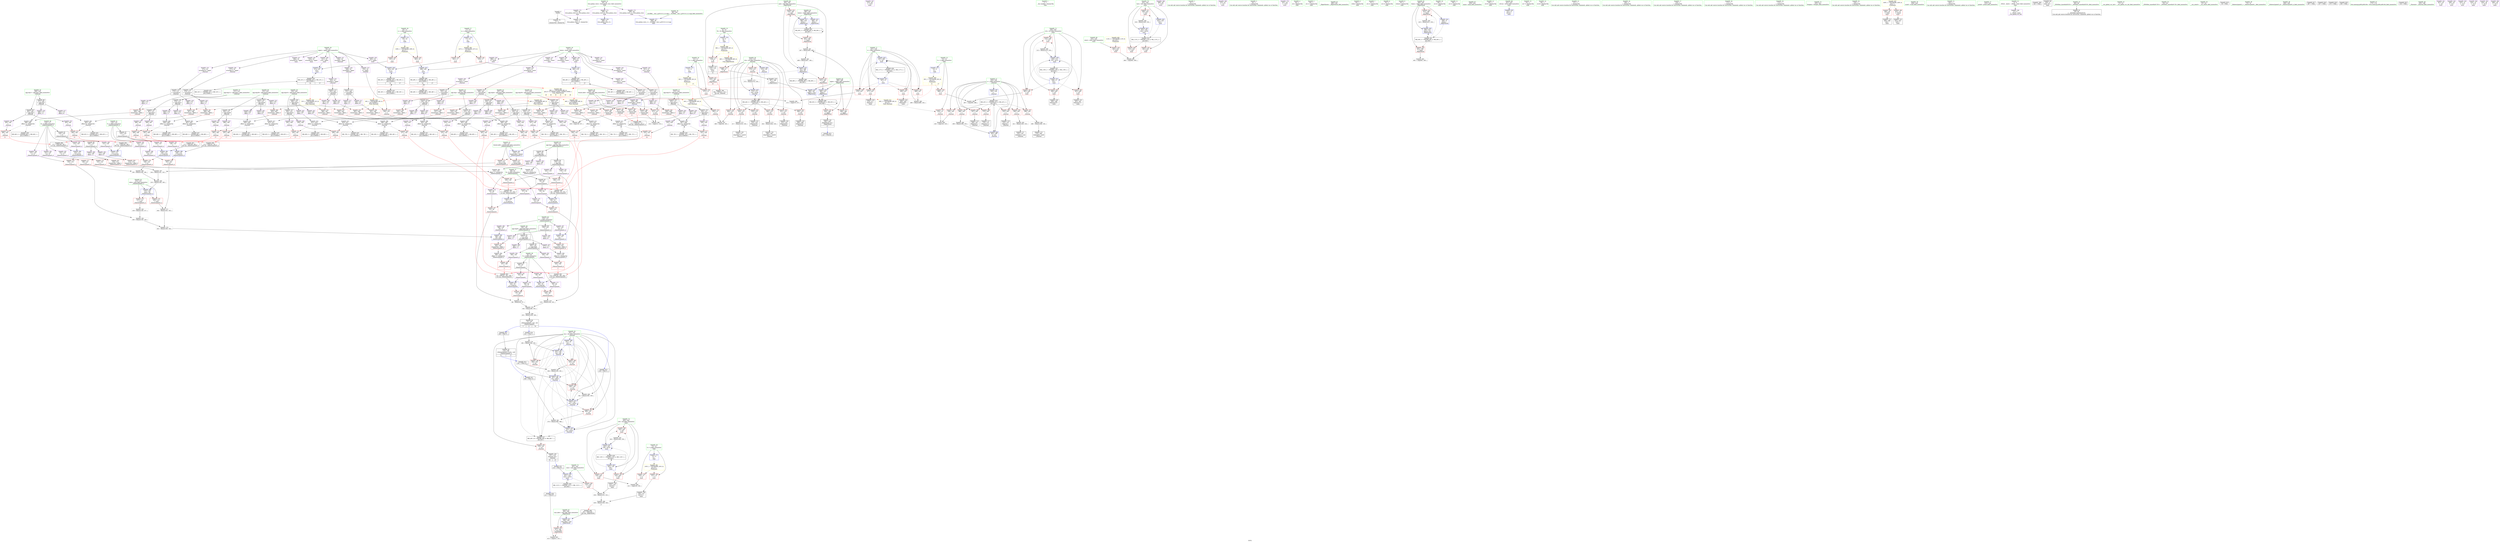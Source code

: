 digraph "SVFG" {
	label="SVFG";

	Node0x56466dcf55f0 [shape=record,color=grey,label="{NodeID: 0\nNullPtr}"];
	Node0x56466dcf55f0 -> Node0x56466dd16960[style=solid];
	Node0x56466dcf55f0 -> Node0x56466dd28ec0[style=solid];
	Node0x56466dd23b60 [shape=record,color=red,label="{NodeID: 277\n148\<--147\n\<--x2\n_Z4down5pointS_d\n}"];
	Node0x56466dd23b60 -> Node0x56466dd39190[style=solid];
	Node0x56466dd142e0 [shape=record,color=black,label="{NodeID: 111\n242\<--241\nidxprom2\<--sub\n_Z4aread\n}"];
	Node0x56466dd1d960 [shape=record,color=blue,label="{NodeID: 388\n122\<--150\nratio\<--div\n_Z4down5pointS_d\n}"];
	Node0x56466dd1d960 -> Node0x56466dd23820[style=dashed];
	Node0x56466dd1d960 -> Node0x56466dd238f0[style=dashed];
	Node0x56466dd18ff0 [shape=record,color=purple,label="{NodeID: 222\n604\<--278\noffset_1\<--\n}"];
	Node0x56466dd18ff0 -> Node0x56466dd1e800[style=solid];
	Node0x56466dd15590 [shape=record,color=green,label="{NodeID: 56\n213\<--214\ni16\<--i16_field_insensitive\n_Z4aread\n}"];
	Node0x56466dd15590 -> Node0x56466dd24e10[style=solid];
	Node0x56466dd15590 -> Node0x56466dd24ee0[style=solid];
	Node0x56466dd15590 -> Node0x56466dd24fb0[style=solid];
	Node0x56466dd15590 -> Node0x56466dd25080[style=solid];
	Node0x56466dd15590 -> Node0x56466dd25150[style=solid];
	Node0x56466dd15590 -> Node0x56466dd25220[style=solid];
	Node0x56466dd15590 -> Node0x56466dd252f0[style=solid];
	Node0x56466dd15590 -> Node0x56466dd1ea70[style=solid];
	Node0x56466dd15590 -> Node0x56466dd1f360[style=solid];
	Node0x56466dd268e0 [shape=record,color=red,label="{NodeID: 333\n418\<--392\n\<--mid\n_Z8getSliced\n}"];
	Node0x56466dd268e0 -> Node0x56466dd2d6e0[style=solid];
	Node0x56466dd1c170 [shape=record,color=purple,label="{NodeID: 167\n474\<--40\n\<--.str.6\nmain\n}"];
	Node0x56466dcf5a60 [shape=record,color=green,label="{NodeID: 1\n7\<--1\n__dso_handle\<--dummyObj\nGlob }"];
	Node0x56466dd50f00 [shape=record,color=black,label="{NodeID: 610\nMR_42V_3 = PHI(MR_42V_4, MR_42V_2, )\npts\{204 \}\n}"];
	Node0x56466dd50f00 -> Node0x56466dd24860[style=dashed];
	Node0x56466dd50f00 -> Node0x56466dd24930[style=dashed];
	Node0x56466dd50f00 -> Node0x56466dd24a00[style=dashed];
	Node0x56466dd50f00 -> Node0x56466dd24ad0[style=dashed];
	Node0x56466dd50f00 -> Node0x56466dd24ba0[style=dashed];
	Node0x56466dd50f00 -> Node0x56466dd24c70[style=dashed];
	Node0x56466dd50f00 -> Node0x56466dd24d40[style=dashed];
	Node0x56466dd50f00 -> Node0x56466dd1e9a0[style=dashed];
	Node0x56466dd23c30 [shape=record,color=red,label="{NodeID: 278\n156\<--155\n\<--y\n_Z4down5pointS_d\n}"];
	Node0x56466dd23c30 -> Node0x56466dd39910[style=solid];
	Node0x56466dd143b0 [shape=record,color=black,label="{NodeID: 112\n245\<--243\n\<--arrayidx3\n_Z4aread\n}"];
	Node0x56466dd143b0 -> Node0x56466dd183c0[style=solid];
	Node0x56466dd143b0 -> Node0x56466dd18490[style=solid];
	Node0x56466dd1da30 [shape=record,color=blue,label="{NodeID: 389\n153\<--152\nx4\<--\n_Z4down5pointS_d\n}"];
	Node0x56466dd1da30 -> Node0x56466dd27850[style=dashed];
	Node0x56466dd190c0 [shape=record,color=purple,label="{NodeID: 223\n602\<--279\noffset_0\<--\n}"];
	Node0x56466dd190c0 -> Node0x56466dd27ed0[style=solid];
	Node0x56466dd15660 [shape=record,color=green,label="{NodeID: 57\n215\<--216\nagg.tmp25\<--agg.tmp25_field_insensitive\n_Z4aread\n}"];
	Node0x56466dd15660 -> Node0x56466dd14bb0[style=solid];
	Node0x56466dd15660 -> Node0x56466dd14c80[style=solid];
	Node0x56466dd269b0 [shape=record,color=red,label="{NodeID: 334\n463\<--433\n\<--ntest\nmain\n}"];
	Node0x56466dd269b0 -> Node0x56466dd3a210[style=solid];
	Node0x56466dd1c240 [shape=record,color=purple,label="{NodeID: 168\n499\<--40\n\<--.str.6\nmain\n}"];
	Node0x56466dcf5bb0 [shape=record,color=green,label="{NodeID: 2\n9\<--1\n\<--dummyObj\nCan only get source location for instruction, argument, global var or function.}"];
	Node0x56466dd51400 [shape=record,color=black,label="{NodeID: 611\nMR_54V_2 = PHI(MR_54V_3, MR_54V_1, )\npts\{2060000 \}\n}"];
	Node0x56466dd51400 -> Node0x56466dd1e180[style=dashed];
	Node0x56466dd23d00 [shape=record,color=red,label="{NodeID: 279\n162\<--161\n\<--y6\n_Z4down5pointS_d\n}"];
	Node0x56466dd23d00 -> Node0x56466dd214c0[style=solid];
	Node0x56466dd14480 [shape=record,color=black,label="{NodeID: 113\n248\<--247\nidxprom5\<--\n_Z4aread\n}"];
	Node0x56466dd1db00 [shape=record,color=blue,label="{NodeID: 390\n166\<--165\ny8\<--add\n_Z4down5pointS_d\n}"];
	Node0x56466dd1db00 -> Node0x56466dd27920[style=dashed];
	Node0x56466dd19190 [shape=record,color=purple,label="{NodeID: 224\n605\<--279\noffset_1\<--\n}"];
	Node0x56466dd19190 -> Node0x56466dd27fa0[style=solid];
	Node0x56466dd15730 [shape=record,color=green,label="{NodeID: 58\n217\<--218\nagg.tmp29\<--agg.tmp29_field_insensitive\n_Z4aread\n}"];
	Node0x56466dd15730 -> Node0x56466dd14d50[style=solid];
	Node0x56466dd15730 -> Node0x56466dd14e20[style=solid];
	Node0x56466dd26a80 [shape=record,color=red,label="{NodeID: 335\n462\<--435\n\<--test\nmain\n}"];
	Node0x56466dd26a80 -> Node0x56466dd3a210[style=solid];
	Node0x56466dd1c310 [shape=record,color=purple,label="{NodeID: 169\n523\<--42\n\<--.str.7\nmain\n}"];
	Node0x56466dd11b30 [shape=record,color=green,label="{NodeID: 3\n18\<--1\n\<--dummyObj\nCan only get source location for instruction, argument, global var or function.}"];
	Node0x56466dd51900 [shape=record,color=black,label="{NodeID: 612\nMR_56V_2 = PHI(MR_56V_3, MR_56V_1, )\npts\{2060001 \}\n}"];
	Node0x56466dd51900 -> Node0x56466dd1e250[style=dashed];
	Node0x56466dd23dd0 [shape=record,color=red,label="{NodeID: 280\n180\<--179\n\<--\n_Z4down5pointS_d\n|{<s0>5}}"];
	Node0x56466dd23dd0:s0 -> Node0x56466dd885b0[style=solid,color=red];
	Node0x56466dd14550 [shape=record,color=black,label="{NodeID: 114\n251\<--249\n\<--arrayidx6\n_Z4aread\n}"];
	Node0x56466dd14550 -> Node0x56466dd18700[style=solid];
	Node0x56466dd14550 -> Node0x56466dd187d0[style=solid];
	Node0x56466dd1dbd0 [shape=record,color=blue, style = dotted,label="{NodeID: 391\n571\<--573\noffset_0\<--dummyVal\n_Z4down5pointS_d\n}"];
	Node0x56466dd1dbd0 -> Node0x56466dd23dd0[style=dashed];
	Node0x56466dd19260 [shape=record,color=purple,label="{NodeID: 225\n283\<--282\n\<--\n_Z4aread\n}"];
	Node0x56466dd19260 -> Node0x56466dd257d0[style=solid];
	Node0x56466dd15800 [shape=record,color=green,label="{NodeID: 59\n219\<--220\nagg.tmp35\<--agg.tmp35_field_insensitive\n_Z4aread\n}"];
	Node0x56466dd15800 -> Node0x56466dd13ed0[style=solid];
	Node0x56466dd15800 -> Node0x56466dd13fa0[style=solid];
	Node0x56466dd26b50 [shape=record,color=red,label="{NodeID: 336\n522\<--435\n\<--test\nmain\n}"];
	Node0x56466dd1c3e0 [shape=record,color=purple,label="{NodeID: 170\n541\<--44\n\<--.str.8\nmain\n}"];
	Node0x56466dcf5ca0 [shape=record,color=green,label="{NodeID: 4\n26\<--1\n.str\<--dummyObj\nGlob }"];
	Node0x56466dd51e00 [shape=record,color=black,label="{NodeID: 613\nMR_58V_2 = PHI(MR_58V_3, MR_58V_1, )\npts\{2080000 \}\n}"];
	Node0x56466dd51e00 -> Node0x56466dd1e320[style=dashed];
	Node0x56466dd23ea0 [shape=record,color=red,label="{NodeID: 281\n182\<--181\n\<--\n_Z4down5pointS_d\n|{<s0>5}}"];
	Node0x56466dd23ea0:s0 -> Node0x56466dd88800[style=solid,color=red];
	Node0x56466dd197b0 [shape=record,color=black,label="{NodeID: 115\n270\<--269\nidxprom9\<--sub8\n_Z4aread\n}"];
	Node0x56466dd1dca0 [shape=record,color=blue, style = dotted,label="{NodeID: 392\n574\<--576\noffset_1\<--dummyVal\n_Z4down5pointS_d\n}"];
	Node0x56466dd1dca0 -> Node0x56466dd23ea0[style=dashed];
	Node0x56466dd19330 [shape=record,color=purple,label="{NodeID: 226\n285\<--282\n\<--\n_Z4aread\n}"];
	Node0x56466dd19330 -> Node0x56466dd258a0[style=solid];
	Node0x56466dd158d0 [shape=record,color=green,label="{NodeID: 60\n221\<--222\nagg.tmp39\<--agg.tmp39_field_insensitive\n_Z4aread\n}"];
	Node0x56466dd158d0 -> Node0x56466dd14070[style=solid];
	Node0x56466dd158d0 -> Node0x56466dd14140[style=solid];
	Node0x56466dd26c20 [shape=record,color=red,label="{NodeID: 337\n549\<--435\n\<--test\nmain\n}"];
	Node0x56466dd26c20 -> Node0x56466dd38890[style=solid];
	Node0x56466dd1c4b0 [shape=record,color=purple,label="{NodeID: 171\n568\<--46\nllvm.global_ctors_0\<--llvm.global_ctors\nGlob }"];
	Node0x56466dd1c4b0 -> Node0x56466dd28cc0[style=solid];
	Node0x56466dcf6920 [shape=record,color=green,label="{NodeID: 5\n28\<--1\n.str.1\<--dummyObj\nGlob }"];
	Node0x56466dd52300 [shape=record,color=black,label="{NodeID: 614\nMR_60V_2 = PHI(MR_60V_3, MR_60V_1, )\npts\{2080001 \}\n}"];
	Node0x56466dd52300 -> Node0x56466dd1e3f0[style=dashed];
	Node0x56466dd23f70 [shape=record,color=red,label="{NodeID: 282\n185\<--184\n\<--\n_Z4down5pointS_d\n|{<s0>5}}"];
	Node0x56466dd23f70:s0 -> Node0x56466dd889c0[style=solid,color=red];
	Node0x56466dd19840 [shape=record,color=black,label="{NodeID: 116\n273\<--271\n\<--arrayidx10\n_Z4aread\n}"];
	Node0x56466dd19840 -> Node0x56466dd18d80[style=solid];
	Node0x56466dd19840 -> Node0x56466dd18e50[style=solid];
	Node0x56466dd1dd70 [shape=record,color=blue, style = dotted,label="{NodeID: 393\n577\<--579\noffset_0\<--dummyVal\n_Z4down5pointS_d\n}"];
	Node0x56466dd1dd70 -> Node0x56466dd23f70[style=dashed];
	Node0x56466dd19400 [shape=record,color=purple,label="{NodeID: 227\n288\<--287\n\<--\n_Z4aread\n}"];
	Node0x56466dd19400 -> Node0x56466dd25970[style=solid];
	Node0x56466dd159a0 [shape=record,color=green,label="{NodeID: 61\n380\<--381\n_Z8getSliced\<--_Z8getSliced_field_insensitive\n}"];
	Node0x56466dd26cf0 [shape=record,color=red,label="{NodeID: 338\n470\<--437\n\<--i\nmain\n}"];
	Node0x56466dd26cf0 -> Node0x56466dd39a90[style=solid];
	Node0x56466dd1c580 [shape=record,color=purple,label="{NodeID: 172\n569\<--46\nllvm.global_ctors_1\<--llvm.global_ctors\nGlob }"];
	Node0x56466dd1c580 -> Node0x56466dd28dc0[style=solid];
	Node0x56466dd08a20 [shape=record,color=green,label="{NodeID: 6\n30\<--1\nstdin\<--dummyObj\nGlob }"];
	Node0x56466dd24040 [shape=record,color=red,label="{NodeID: 283\n187\<--186\n\<--\n_Z4down5pointS_d\n|{<s0>5}}"];
	Node0x56466dd24040:s0 -> Node0x56466dd88b80[style=solid,color=red];
	Node0x56466dd198d0 [shape=record,color=black,label="{NodeID: 117\n276\<--275\nidxprom12\<--\n_Z4aread\n}"];
	Node0x56466dd1de40 [shape=record,color=blue, style = dotted,label="{NodeID: 394\n580\<--582\noffset_1\<--dummyVal\n_Z4down5pointS_d\n}"];
	Node0x56466dd1de40 -> Node0x56466dd24040[style=dashed];
	Node0x56466dd194d0 [shape=record,color=purple,label="{NodeID: 228\n290\<--287\n\<--\n_Z4aread\n}"];
	Node0x56466dd194d0 -> Node0x56466dd25a40[style=solid];
	Node0x56466dd15aa0 [shape=record,color=green,label="{NodeID: 62\n384\<--385\nsum.addr\<--sum.addr_field_insensitive\n_Z8getSliced\n}"];
	Node0x56466dd15aa0 -> Node0x56466dd26260[style=solid];
	Node0x56466dd15aa0 -> Node0x56466dd1f430[style=solid];
	Node0x56466dd26dc0 [shape=record,color=red,label="{NodeID: 339\n477\<--437\n\<--i\nmain\n}"];
	Node0x56466dd26dc0 -> Node0x56466dd1a5d0[style=solid];
	Node0x56466dd1c680 [shape=record,color=purple,label="{NodeID: 173\n570\<--46\nllvm.global_ctors_2\<--llvm.global_ctors\nGlob }"];
	Node0x56466dd1c680 -> Node0x56466dd28ec0[style=solid];
	Node0x56466dd08ab0 [shape=record,color=green,label="{NodeID: 7\n31\<--1\n.str.2\<--dummyObj\nGlob }"];
	Node0x56466dd24110 [shape=record,color=red,label="{NodeID: 284\n237\<--199\n\<--bound.addr\n_Z4aread\n}"];
	Node0x56466dd24110 -> Node0x56466dd3a510[style=solid];
	Node0x56466dd199a0 [shape=record,color=black,label="{NodeID: 118\n279\<--277\n\<--arrayidx13\n_Z4aread\n}"];
	Node0x56466dd199a0 -> Node0x56466dd190c0[style=solid];
	Node0x56466dd199a0 -> Node0x56466dd19190[style=solid];
	Node0x56466dd1df10 [shape=record,color=blue,label="{NodeID: 395\n199\<--198\nbound.addr\<--bound\n_Z4aread\n}"];
	Node0x56466dd1df10 -> Node0x56466dd24110[style=dashed];
	Node0x56466dd1df10 -> Node0x56466dd241e0[style=dashed];
	Node0x56466dd1df10 -> Node0x56466dd242b0[style=dashed];
	Node0x56466dd1df10 -> Node0x56466dd24380[style=dashed];
	Node0x56466dd195a0 [shape=record,color=purple,label="{NodeID: 229\n607\<--320\noffset_0\<--\n}"];
	Node0x56466dd195a0 -> Node0x56466dd1eb40[style=solid];
	Node0x56466dd15b70 [shape=record,color=green,label="{NodeID: 63\n386\<--387\nlower\<--lower_field_insensitive\n_Z8getSliced\n}"];
	Node0x56466dd15b70 -> Node0x56466dd26330[style=solid];
	Node0x56466dd15b70 -> Node0x56466dd1f500[style=solid];
	Node0x56466dd15b70 -> Node0x56466dd2d6e0[style=solid];
	Node0x56466dd26e90 [shape=record,color=red,label="{NodeID: 340\n483\<--437\n\<--i\nmain\n}"];
	Node0x56466dd26e90 -> Node0x56466dd1a6a0[style=solid];
	Node0x56466dd1c780 [shape=record,color=purple,label="{NodeID: 174\n94\<--80\ny\<--X\n_Z4down5pointS_\n}"];
	Node0x56466dd1c780 -> Node0x56466dd23340[style=solid];
	Node0x56466dd08b40 [shape=record,color=green,label="{NodeID: 8\n33\<--1\n.str.3\<--dummyObj\nGlob }"];
	Node0x56466dd53200 [shape=record,color=black,label="{NodeID: 617\nMR_40V_10 = PHI(MR_40V_9, MR_40V_7, )\npts\{202 \}\n}"];
	Node0x56466dd53200 -> Node0x56466dd24790[style=dashed];
	Node0x56466dd241e0 [shape=record,color=red,label="{NodeID: 285\n281\<--199\n\<--bound.addr\n_Z4aread\n|{<s0>11}}"];
	Node0x56466dd241e0:s0 -> Node0x56466dd893f0[style=solid,color=red];
	Node0x56466dd19a70 [shape=record,color=black,label="{NodeID: 119\n309\<--308\nidxprom20\<--\n_Z4aread\n}"];
	Node0x56466dd1dfe0 [shape=record,color=blue,label="{NodeID: 396\n201\<--18\nres\<--\n_Z4aread\n}"];
	Node0x56466dd1dfe0 -> Node0x56466dd24450[style=dashed];
	Node0x56466dd1dfe0 -> Node0x56466dd24520[style=dashed];
	Node0x56466dd1dfe0 -> Node0x56466dd245f0[style=dashed];
	Node0x56466dd1dfe0 -> Node0x56466dd246c0[style=dashed];
	Node0x56466dd1dfe0 -> Node0x56466dd1e4c0[style=dashed];
	Node0x56466dd1dfe0 -> Node0x56466dd1e8d0[style=dashed];
	Node0x56466dd1dfe0 -> Node0x56466dd1ee80[style=dashed];
	Node0x56466dd1dfe0 -> Node0x56466dd1f290[style=dashed];
	Node0x56466dd1dfe0 -> Node0x56466dd53200[style=dashed];
	Node0x56466dd19670 [shape=record,color=purple,label="{NodeID: 230\n610\<--320\noffset_1\<--\n}"];
	Node0x56466dd19670 -> Node0x56466dd1ec10[style=solid];
	Node0x56466dd15c40 [shape=record,color=green,label="{NodeID: 64\n388\<--389\nupper\<--upper_field_insensitive\n_Z8getSliced\n}"];
	Node0x56466dd15c40 -> Node0x56466dd26400[style=solid];
	Node0x56466dd15c40 -> Node0x56466dd264d0[style=solid];
	Node0x56466dd15c40 -> Node0x56466dd2d3e0[style=solid];
	Node0x56466dd15c40 -> Node0x56466dd2d610[style=solid];
	Node0x56466dd26f60 [shape=record,color=red,label="{NodeID: 341\n489\<--437\n\<--i\nmain\n}"];
	Node0x56466dd26f60 -> Node0x56466dd21040[style=solid];
	Node0x56466dd1c850 [shape=record,color=purple,label="{NodeID: 175\n101\<--80\nx2\<--X\n_Z4down5pointS_\n}"];
	Node0x56466dd1c850 -> Node0x56466dd235b0[style=solid];
	Node0x56466dd076c0 [shape=record,color=green,label="{NodeID: 9\n35\<--1\nstdout\<--dummyObj\nGlob }"];
	Node0x56466dd53700 [shape=record,color=black,label="{NodeID: 618\nMR_78V_3 = PHI(MR_78V_2, MR_78V_1, )\npts\{2200000 \}\n}"];
	Node0x56466dd242b0 [shape=record,color=red,label="{NodeID: 286\n313\<--199\n\<--bound.addr\n_Z4aread\n}"];
	Node0x56466dd242b0 -> Node0x56466dd39d90[style=solid];
	Node0x56466dd19b40 [shape=record,color=black,label="{NodeID: 120\n318\<--317\nidxprom27\<--sub26\n_Z4aread\n}"];
	Node0x56466dd1e0b0 [shape=record,color=blue,label="{NodeID: 397\n203\<--226\ni\<--\n_Z4aread\n}"];
	Node0x56466dd1e0b0 -> Node0x56466dd50f00[style=dashed];
	Node0x56466dd21640 [shape=record,color=purple,label="{NodeID: 231\n608\<--321\noffset_0\<--\n}"];
	Node0x56466dd21640 -> Node0x56466dd28070[style=solid];
	Node0x56466dd15d10 [shape=record,color=green,label="{NodeID: 65\n390\<--391\ntimes\<--times_field_insensitive\n_Z8getSliced\n}"];
	Node0x56466dd15d10 -> Node0x56466dd265a0[style=solid];
	Node0x56466dd15d10 -> Node0x56466dd26670[style=solid];
	Node0x56466dd15d10 -> Node0x56466dd2d470[style=solid];
	Node0x56466dd15d10 -> Node0x56466dd2d7b0[style=solid];
	Node0x56466dd27030 [shape=record,color=red,label="{NodeID: 342\n495\<--439\n\<--i10\nmain\n}"];
	Node0x56466dd27030 -> Node0x56466dd39f10[style=solid];
	Node0x56466dd1c920 [shape=record,color=purple,label="{NodeID: 176\n96\<--82\ny1\<--Y\n_Z4down5pointS_\n}"];
	Node0x56466dd1c920 -> Node0x56466dd23410[style=solid];
	Node0x56466dd07750 [shape=record,color=green,label="{NodeID: 10\n36\<--1\n.str.4\<--dummyObj\nGlob }"];
	Node0x56466dd53c00 [shape=record,color=black,label="{NodeID: 619\nMR_80V_3 = PHI(MR_80V_2, MR_80V_1, )\npts\{2200001 \}\n}"];
	Node0x56466dd24380 [shape=record,color=red,label="{NodeID: 287\n357\<--199\n\<--bound.addr\n_Z4aread\n|{<s0>17}}"];
	Node0x56466dd24380:s0 -> Node0x56466dd893f0[style=solid,color=red];
	Node0x56466dd19c10 [shape=record,color=black,label="{NodeID: 121\n321\<--319\n\<--arrayidx28\n_Z4aread\n}"];
	Node0x56466dd19c10 -> Node0x56466dd21640[style=solid];
	Node0x56466dd19c10 -> Node0x56466dd216d0[style=solid];
	Node0x56466dd1e180 [shape=record,color=blue, style = dotted,label="{NodeID: 398\n583\<--585\noffset_0\<--dummyVal\n_Z4aread\n}"];
	Node0x56466dd1e180 -> Node0x56466dd25490[style=dashed];
	Node0x56466dd1e180 -> Node0x56466dd51400[style=dashed];
	Node0x56466dd216d0 [shape=record,color=purple,label="{NodeID: 232\n611\<--321\noffset_1\<--\n}"];
	Node0x56466dd216d0 -> Node0x56466dd28140[style=solid];
	Node0x56466dd15de0 [shape=record,color=green,label="{NodeID: 66\n392\<--393\nmid\<--mid_field_insensitive\n_Z8getSliced\n}"];
	Node0x56466dd15de0 -> Node0x56466dd26740[style=solid];
	Node0x56466dd15de0 -> Node0x56466dd26810[style=solid];
	Node0x56466dd15de0 -> Node0x56466dd268e0[style=solid];
	Node0x56466dd15de0 -> Node0x56466dd2d540[style=solid];
	Node0x56466dd27100 [shape=record,color=red,label="{NodeID: 343\n502\<--439\n\<--i10\nmain\n}"];
	Node0x56466dd27100 -> Node0x56466dd1a770[style=solid];
	Node0x56466dd1c9f0 [shape=record,color=purple,label="{NodeID: 177\n99\<--82\nx\<--Y\n_Z4down5pointS_\n}"];
	Node0x56466dd1c9f0 -> Node0x56466dd234e0[style=solid];
	Node0x56466dd07820 [shape=record,color=green,label="{NodeID: 11\n38\<--1\n.str.5\<--dummyObj\nGlob }"];
	Node0x56466dd54100 [shape=record,color=black,label="{NodeID: 620\nMR_82V_3 = PHI(MR_82V_2, MR_82V_1, )\npts\{2220000 \}\n}"];
	Node0x56466dd24450 [shape=record,color=red,label="{NodeID: 288\n264\<--201\n\<--res\n_Z4aread\n}"];
	Node0x56466dd24450 -> Node0x56466dd38110[style=solid];
	Node0x56466dd19ce0 [shape=record,color=black,label="{NodeID: 122\n324\<--323\nidxprom30\<--\n_Z4aread\n}"];
	Node0x56466dd1e250 [shape=record,color=blue, style = dotted,label="{NodeID: 399\n586\<--588\noffset_1\<--dummyVal\n_Z4aread\n}"];
	Node0x56466dd1e250 -> Node0x56466dd25560[style=dashed];
	Node0x56466dd1e250 -> Node0x56466dd51900[style=dashed];
	Node0x56466dd217a0 [shape=record,color=purple,label="{NodeID: 233\n613\<--326\noffset_0\<--\n}"];
	Node0x56466dd217a0 -> Node0x56466dd1ece0[style=solid];
	Node0x56466dd15eb0 [shape=record,color=green,label="{NodeID: 67\n428\<--429\nmain\<--main_field_insensitive\n}"];
	Node0x56466dd271d0 [shape=record,color=red,label="{NodeID: 344\n508\<--439\n\<--i10\nmain\n}"];
	Node0x56466dd271d0 -> Node0x56466dd1a840[style=solid];
	Node0x56466dd1cac0 [shape=record,color=purple,label="{NodeID: 178\n85\<--84\n\<--\n_Z4down5pointS_\n}"];
	Node0x56466dd1cac0 -> Node0x56466dd28fc0[style=solid];
	Node0x56466dd123a0 [shape=record,color=green,label="{NodeID: 12\n40\<--1\n.str.6\<--dummyObj\nGlob }"];
	Node0x56466dd54600 [shape=record,color=black,label="{NodeID: 621\nMR_84V_3 = PHI(MR_84V_2, MR_84V_1, )\npts\{2220001 \}\n}"];
	Node0x56466dd24520 [shape=record,color=red,label="{NodeID: 289\n293\<--201\n\<--res\n_Z4aread\n}"];
	Node0x56466dd24520 -> Node0x56466dd20ec0[style=solid];
	Node0x56466dd19db0 [shape=record,color=black,label="{NodeID: 123\n327\<--325\n\<--arrayidx31\n_Z4aread\n}"];
	Node0x56466dd19db0 -> Node0x56466dd21940[style=solid];
	Node0x56466dd19db0 -> Node0x56466dd21a10[style=solid];
	Node0x56466dd20d40 [shape=record,color=grey,label="{NodeID: 566\n299 = Binary(298, 226, )\n}"];
	Node0x56466dd20d40 -> Node0x56466dd1e9a0[style=solid];
	Node0x56466dd1e320 [shape=record,color=blue, style = dotted,label="{NodeID: 400\n589\<--591\noffset_0\<--dummyVal\n_Z4aread\n}"];
	Node0x56466dd1e320 -> Node0x56466dd25630[style=dashed];
	Node0x56466dd1e320 -> Node0x56466dd51e00[style=dashed];
	Node0x56466dd21870 [shape=record,color=purple,label="{NodeID: 234\n616\<--326\noffset_1\<--\n}"];
	Node0x56466dd21870 -> Node0x56466dd1edb0[style=solid];
	Node0x56466dd15fb0 [shape=record,color=green,label="{NodeID: 68\n431\<--432\nretval\<--retval_field_insensitive\nmain\n}"];
	Node0x56466dd15fb0 -> Node0x56466dd2d880[style=solid];
	Node0x56466dd272a0 [shape=record,color=red,label="{NodeID: 345\n514\<--439\n\<--i10\nmain\n}"];
	Node0x56466dd272a0 -> Node0x56466dd38b90[style=solid];
	Node0x56466dd1cb90 [shape=record,color=purple,label="{NodeID: 179\n87\<--84\n\<--\n_Z4down5pointS_\n}"];
	Node0x56466dd1cb90 -> Node0x56466dd29090[style=solid];
	Node0x56466dd12430 [shape=record,color=green,label="{NodeID: 13\n42\<--1\n.str.7\<--dummyObj\nGlob }"];
	Node0x56466dd245f0 [shape=record,color=red,label="{NodeID: 290\n340\<--201\n\<--res\n_Z4aread\n}"];
	Node0x56466dd245f0 -> Node0x56466dd211c0[style=solid];
	Node0x56466dd19e80 [shape=record,color=black,label="{NodeID: 124\n346\<--345\nidxprom37\<--sub36\n_Z4aread\n}"];
	Node0x56466dd20ec0 [shape=record,color=grey,label="{NodeID: 567\n294 = Binary(293, 292, )\n}"];
	Node0x56466dd20ec0 -> Node0x56466dd1e8d0[style=solid];
	Node0x56466dd1e3f0 [shape=record,color=blue, style = dotted,label="{NodeID: 401\n592\<--594\noffset_1\<--dummyVal\n_Z4aread\n}"];
	Node0x56466dd1e3f0 -> Node0x56466dd25700[style=dashed];
	Node0x56466dd1e3f0 -> Node0x56466dd52300[style=dashed];
	Node0x56466dd21940 [shape=record,color=purple,label="{NodeID: 235\n614\<--327\noffset_0\<--\n}"];
	Node0x56466dd21940 -> Node0x56466dd28210[style=solid];
	Node0x56466dd16080 [shape=record,color=green,label="{NodeID: 69\n433\<--434\nntest\<--ntest_field_insensitive\nmain\n}"];
	Node0x56466dd16080 -> Node0x56466dd269b0[style=solid];
	Node0x56466dd27370 [shape=record,color=red,label="{NodeID: 346\n533\<--441\n\<--sum\nmain\n}"];
	Node0x56466dd27370 -> Node0x56466dd37e10[style=solid];
	Node0x56466dd1cc60 [shape=record,color=purple,label="{NodeID: 180\n90\<--89\n\<--\n_Z4down5pointS_\n}"];
	Node0x56466dd1cc60 -> Node0x56466dd29160[style=solid];
	Node0x56466dd124c0 [shape=record,color=green,label="{NodeID: 14\n44\<--1\n.str.8\<--dummyObj\nGlob }"];
	Node0x56466dd55000 [shape=record,color=black,label="{NodeID: 623\nMR_50V_3 = PHI(MR_50V_4, MR_50V_2, )\npts\{250000 \}\n|{|<s2>25|<s3>27}}"];
	Node0x56466dd55000 -> Node0x56466dd2de30[style=dashed];
	Node0x56466dd55000 -> Node0x56466dd57d00[style=dashed];
	Node0x56466dd55000:s2 -> Node0x56466dd5f050[style=dashed,color=red];
	Node0x56466dd55000:s3 -> Node0x56466dd60850[style=dashed,color=red];
	Node0x56466dd246c0 [shape=record,color=red,label="{NodeID: 291\n369\<--201\n\<--res\n_Z4aread\n}"];
	Node0x56466dd246c0 -> Node0x56466dd38410[style=solid];
	Node0x56466dd19f50 [shape=record,color=black,label="{NodeID: 125\n349\<--347\n\<--arrayidx38\n_Z4aread\n}"];
	Node0x56466dd19f50 -> Node0x56466dd21fc0[style=solid];
	Node0x56466dd19f50 -> Node0x56466dd22090[style=solid];
	Node0x56466dd21040 [shape=record,color=grey,label="{NodeID: 568\n490 = Binary(489, 226, )\n}"];
	Node0x56466dd21040 -> Node0x56466dd2dc90[style=solid];
	Node0x56466dd1e4c0 [shape=record,color=blue,label="{NodeID: 402\n201\<--265\nres\<--add\n_Z4aread\n}"];
	Node0x56466dd1e4c0 -> Node0x56466dd24450[style=dashed];
	Node0x56466dd1e4c0 -> Node0x56466dd24520[style=dashed];
	Node0x56466dd1e4c0 -> Node0x56466dd245f0[style=dashed];
	Node0x56466dd1e4c0 -> Node0x56466dd246c0[style=dashed];
	Node0x56466dd1e4c0 -> Node0x56466dd1e4c0[style=dashed];
	Node0x56466dd1e4c0 -> Node0x56466dd1e8d0[style=dashed];
	Node0x56466dd1e4c0 -> Node0x56466dd1ee80[style=dashed];
	Node0x56466dd1e4c0 -> Node0x56466dd1f290[style=dashed];
	Node0x56466dd1e4c0 -> Node0x56466dd53200[style=dashed];
	Node0x56466dd21a10 [shape=record,color=purple,label="{NodeID: 236\n617\<--327\noffset_1\<--\n}"];
	Node0x56466dd21a10 -> Node0x56466dd282e0[style=solid];
	Node0x56466dd16150 [shape=record,color=green,label="{NodeID: 70\n435\<--436\ntest\<--test_field_insensitive\nmain\n}"];
	Node0x56466dd16150 -> Node0x56466dd26a80[style=solid];
	Node0x56466dd16150 -> Node0x56466dd26b50[style=solid];
	Node0x56466dd16150 -> Node0x56466dd26c20[style=solid];
	Node0x56466dd16150 -> Node0x56466dd2d950[style=solid];
	Node0x56466dd16150 -> Node0x56466dd2e310[style=solid];
	Node0x56466dd27440 [shape=record,color=red,label="{NodeID: 347\n529\<--443\n\<--i26\nmain\n}"];
	Node0x56466dd27440 -> Node0x56466dd3a690[style=solid];
	Node0x56466dd1cd30 [shape=record,color=purple,label="{NodeID: 181\n92\<--89\n\<--\n_Z4down5pointS_\n}"];
	Node0x56466dd1cd30 -> Node0x56466dd29230[style=solid];
	Node0x56466dd12550 [shape=record,color=green,label="{NodeID: 15\n47\<--1\n\<--dummyObj\nCan only get source location for instruction, argument, global var or function.}"];
	Node0x56466dd55500 [shape=record,color=black,label="{NodeID: 624\nMR_52V_3 = PHI(MR_52V_4, MR_52V_2, )\npts\{250001 \}\n|{|<s2>25|<s3>27}}"];
	Node0x56466dd55500 -> Node0x56466dd2df00[style=dashed];
	Node0x56466dd55500 -> Node0x56466dd58200[style=dashed];
	Node0x56466dd55500:s2 -> Node0x56466dd5f130[style=dashed,color=red];
	Node0x56466dd55500:s3 -> Node0x56466dd60850[style=dashed,color=red];
	Node0x56466dd24790 [shape=record,color=red,label="{NodeID: 292\n378\<--201\n\<--res\n_Z4aread\n}"];
	Node0x56466dd24790 -> Node0x56466dd1a1c0[style=solid];
	Node0x56466dd1a020 [shape=record,color=black,label="{NodeID: 126\n352\<--351\nidxprom40\<--\n_Z4aread\n}"];
	Node0x56466dd211c0 [shape=record,color=grey,label="{NodeID: 569\n341 = Binary(340, 339, )\n}"];
	Node0x56466dd211c0 -> Node0x56466dd1ee80[style=solid];
	Node0x56466dd1e590 [shape=record,color=blue, style = dotted,label="{NodeID: 403\n595\<--597\noffset_0\<--dummyVal\n_Z4aread\n}"];
	Node0x56466dd1e590 -> Node0x56466dd257d0[style=dashed];
	Node0x56466dd1e590 -> Node0x56466dd58c00[style=dashed];
	Node0x56466dd21ae0 [shape=record,color=purple,label="{NodeID: 237\n330\<--329\n\<--\n_Z4aread\n}"];
	Node0x56466dd21ae0 -> Node0x56466dd25be0[style=solid];
	Node0x56466dd16220 [shape=record,color=green,label="{NodeID: 71\n437\<--438\ni\<--i_field_insensitive\nmain\n}"];
	Node0x56466dd16220 -> Node0x56466dd26cf0[style=solid];
	Node0x56466dd16220 -> Node0x56466dd26dc0[style=solid];
	Node0x56466dd16220 -> Node0x56466dd26e90[style=solid];
	Node0x56466dd16220 -> Node0x56466dd26f60[style=solid];
	Node0x56466dd16220 -> Node0x56466dd2da20[style=solid];
	Node0x56466dd16220 -> Node0x56466dd2dc90[style=solid];
	Node0x56466dd27510 [shape=record,color=red,label="{NodeID: 348\n534\<--443\n\<--i26\nmain\n}"];
	Node0x56466dd27510 -> Node0x56466dd1a9e0[style=solid];
	Node0x56466dd1ce00 [shape=record,color=purple,label="{NodeID: 182\n142\<--116\nx\<--X\n_Z4down5pointS_d\n}"];
	Node0x56466dd1ce00 -> Node0x56466dd239c0[style=solid];
	Node0x56466dd125e0 [shape=record,color=green,label="{NodeID: 16\n106\<--1\n\<--dummyObj\nCan only get source location for instruction, argument, global var or function.}"];
	Node0x56466dd55a00 [shape=record,color=black,label="{NodeID: 625\nMR_115V_3 = PHI(MR_115V_4, MR_115V_2, )\npts\{436 \}\n}"];
	Node0x56466dd55a00 -> Node0x56466dd26a80[style=dashed];
	Node0x56466dd55a00 -> Node0x56466dd26b50[style=dashed];
	Node0x56466dd55a00 -> Node0x56466dd26c20[style=dashed];
	Node0x56466dd55a00 -> Node0x56466dd2e310[style=dashed];
	Node0x56466dd24860 [shape=record,color=red,label="{NodeID: 293\n228\<--203\n\<--i\n_Z4aread\n}"];
	Node0x56466dd24860 -> Node0x56466dd3a090[style=solid];
	Node0x56466dd1a0f0 [shape=record,color=black,label="{NodeID: 127\n355\<--353\n\<--arrayidx41\n_Z4aread\n}"];
	Node0x56466dd1a0f0 -> Node0x56466dd22300[style=solid];
	Node0x56466dd1a0f0 -> Node0x56466dd223d0[style=solid];
	Node0x56466dd21340 [shape=record,color=grey,label="{NodeID: 570\n165 = Binary(160, 164, )\n}"];
	Node0x56466dd21340 -> Node0x56466dd1db00[style=solid];
	Node0x56466dd1e660 [shape=record,color=blue, style = dotted,label="{NodeID: 404\n598\<--600\noffset_1\<--dummyVal\n_Z4aread\n}"];
	Node0x56466dd1e660 -> Node0x56466dd258a0[style=dashed];
	Node0x56466dd1e660 -> Node0x56466dd59100[style=dashed];
	Node0x56466dd21bb0 [shape=record,color=purple,label="{NodeID: 238\n332\<--329\n\<--\n_Z4aread\n}"];
	Node0x56466dd21bb0 -> Node0x56466dd25cb0[style=solid];
	Node0x56466dd162f0 [shape=record,color=green,label="{NodeID: 72\n439\<--440\ni10\<--i10_field_insensitive\nmain\n}"];
	Node0x56466dd162f0 -> Node0x56466dd27030[style=solid];
	Node0x56466dd162f0 -> Node0x56466dd27100[style=solid];
	Node0x56466dd162f0 -> Node0x56466dd271d0[style=solid];
	Node0x56466dd162f0 -> Node0x56466dd272a0[style=solid];
	Node0x56466dd162f0 -> Node0x56466dd2dd60[style=solid];
	Node0x56466dd162f0 -> Node0x56466dd2dfd0[style=solid];
	Node0x56466dd275e0 [shape=record,color=red,label="{NodeID: 349\n544\<--443\n\<--i26\nmain\n}"];
	Node0x56466dd275e0 -> Node0x56466dd38590[style=solid];
	Node0x56466dd1ced0 [shape=record,color=purple,label="{NodeID: 183\n147\<--116\nx2\<--X\n_Z4down5pointS_d\n}"];
	Node0x56466dd1ced0 -> Node0x56466dd23b60[style=solid];
	Node0x56466dd12670 [shape=record,color=green,label="{NodeID: 17\n159\<--1\n\<--dummyObj\nCan only get source location for instruction, argument, global var or function.}"];
	Node0x56466dd55f00 [shape=record,color=black,label="{NodeID: 626\nMR_117V_2 = PHI(MR_117V_4, MR_117V_1, )\npts\{438 \}\n}"];
	Node0x56466dd55f00 -> Node0x56466dd2da20[style=dashed];
	Node0x56466dd24930 [shape=record,color=red,label="{NodeID: 294\n232\<--203\n\<--i\n_Z4aread\n}"];
	Node0x56466dd24930 -> Node0x56466dd14210[style=solid];
	Node0x56466dd1a1c0 [shape=record,color=black,label="{NodeID: 128\n197\<--378\n_Z4aread_ret\<--\n_Z4aread\n|{<s0>18|<s1>25}}"];
	Node0x56466dd1a1c0:s0 -> Node0x56466dd8a910[style=solid,color=blue];
	Node0x56466dd1a1c0:s1 -> Node0x56466dd8ad90[style=solid,color=blue];
	Node0x56466dd214c0 [shape=record,color=grey,label="{NodeID: 571\n164 = Binary(162, 163, )\n}"];
	Node0x56466dd214c0 -> Node0x56466dd21340[style=solid];
	Node0x56466dd1e730 [shape=record,color=blue, style = dotted,label="{NodeID: 405\n601\<--603\noffset_0\<--dummyVal\n_Z4aread\n}"];
	Node0x56466dd1e730 -> Node0x56466dd25970[style=dashed];
	Node0x56466dd1e730 -> Node0x56466dd59600[style=dashed];
	Node0x56466dd21c80 [shape=record,color=purple,label="{NodeID: 239\n335\<--334\n\<--\n_Z4aread\n}"];
	Node0x56466dd21c80 -> Node0x56466dd25d80[style=solid];
	Node0x56466dd163c0 [shape=record,color=green,label="{NodeID: 73\n441\<--442\nsum\<--sum_field_insensitive\nmain\n}"];
	Node0x56466dd163c0 -> Node0x56466dd27370[style=solid];
	Node0x56466dd163c0 -> Node0x56466dd2e0a0[style=solid];
	Node0x56466dd276b0 [shape=record,color=red,label="{NodeID: 350\n573\<--572\ndummyVal\<--offset_0\n_Z4down5pointS_d\n}"];
	Node0x56466dd276b0 -> Node0x56466dd1dbd0[style=solid];
	Node0x56466dd1cfa0 [shape=record,color=purple,label="{NodeID: 184\n155\<--116\ny\<--X\n_Z4down5pointS_d\n}"];
	Node0x56466dd1cfa0 -> Node0x56466dd23c30[style=solid];
	Node0x56466dd12700 [shape=record,color=green,label="{NodeID: 18\n171\<--1\n\<--dummyObj\nCan only get source location for instruction, argument, global var or function.}"];
	Node0x56466dd56400 [shape=record,color=black,label="{NodeID: 627\nMR_119V_2 = PHI(MR_119V_4, MR_119V_1, )\npts\{440 \}\n}"];
	Node0x56466dd56400 -> Node0x56466dd2dd60[style=dashed];
	Node0x56466dd24a00 [shape=record,color=red,label="{NodeID: 295\n240\<--203\n\<--i\n_Z4aread\n}"];
	Node0x56466dd24a00 -> Node0x56466dd38a10[style=solid];
	Node0x56466dd1a290 [shape=record,color=black,label="{NodeID: 129\n397\<--396\nconv\<--\n_Z8getSliced\n}"];
	Node0x56466dd1a290 -> Node0x56466dd2d3e0[style=solid];
	Node0x56466dd37690 [shape=record,color=grey,label="{NodeID: 572\n317 = Binary(316, 226, )\n}"];
	Node0x56466dd37690 -> Node0x56466dd19b40[style=solid];
	Node0x56466dd1e800 [shape=record,color=blue, style = dotted,label="{NodeID: 406\n604\<--606\noffset_1\<--dummyVal\n_Z4aread\n}"];
	Node0x56466dd1e800 -> Node0x56466dd25a40[style=dashed];
	Node0x56466dd1e800 -> Node0x56466dd4f700[style=dashed];
	Node0x56466dd21d50 [shape=record,color=purple,label="{NodeID: 240\n337\<--334\n\<--\n_Z4aread\n}"];
	Node0x56466dd21d50 -> Node0x56466dd25e50[style=solid];
	Node0x56466dd16490 [shape=record,color=green,label="{NodeID: 74\n443\<--444\ni26\<--i26_field_insensitive\nmain\n}"];
	Node0x56466dd16490 -> Node0x56466dd27440[style=solid];
	Node0x56466dd16490 -> Node0x56466dd27510[style=solid];
	Node0x56466dd16490 -> Node0x56466dd275e0[style=solid];
	Node0x56466dd16490 -> Node0x56466dd2e170[style=solid];
	Node0x56466dd16490 -> Node0x56466dd2e240[style=solid];
	Node0x56466dd27780 [shape=record,color=red,label="{NodeID: 351\n576\<--575\ndummyVal\<--offset_1\n_Z4down5pointS_d\n}"];
	Node0x56466dd27780 -> Node0x56466dd1dca0[style=solid];
	Node0x56466dd1d070 [shape=record,color=purple,label="{NodeID: 185\n145\<--118\nx1\<--Y\n_Z4down5pointS_d\n}"];
	Node0x56466dd1d070 -> Node0x56466dd23a90[style=solid];
	Node0x56466dd12790 [shape=record,color=green,label="{NodeID: 19\n172\<--1\n\<--dummyObj\nCan only get source location for instruction, argument, global var or function.}"];
	Node0x56466dd56900 [shape=record,color=black,label="{NodeID: 628\nMR_121V_2 = PHI(MR_121V_3, MR_121V_1, )\npts\{442 \}\n}"];
	Node0x56466dd56900 -> Node0x56466dd2e0a0[style=dashed];
	Node0x56466dd24ad0 [shape=record,color=red,label="{NodeID: 296\n247\<--203\n\<--i\n_Z4aread\n}"];
	Node0x56466dd24ad0 -> Node0x56466dd14480[style=solid];
	Node0x56466dd1a360 [shape=record,color=black,label="{NodeID: 130\n382\<--426\n_Z8getSliced_ret\<--\n_Z8getSliced\n|{<s0>27}}"];
	Node0x56466dd1a360:s0 -> Node0x56466dd8b060[style=solid,color=blue];
	Node0x56466dd37810 [shape=record,color=grey,label="{NodeID: 573\n345 = Binary(344, 226, )\n}"];
	Node0x56466dd37810 -> Node0x56466dd19e80[style=solid];
	Node0x56466dd1e8d0 [shape=record,color=blue,label="{NodeID: 407\n201\<--294\nres\<--add15\n_Z4aread\n}"];
	Node0x56466dd1e8d0 -> Node0x56466dd245f0[style=dashed];
	Node0x56466dd1e8d0 -> Node0x56466dd246c0[style=dashed];
	Node0x56466dd1e8d0 -> Node0x56466dd1ee80[style=dashed];
	Node0x56466dd1e8d0 -> Node0x56466dd1f290[style=dashed];
	Node0x56466dd1e8d0 -> Node0x56466dd53200[style=dashed];
	Node0x56466dd21e20 [shape=record,color=purple,label="{NodeID: 241\n619\<--348\noffset_0\<--\n}"];
	Node0x56466dd21e20 -> Node0x56466dd1ef50[style=solid];
	Node0x56466dd16560 [shape=record,color=green,label="{NodeID: 75\n450\<--451\nfreopen\<--freopen_field_insensitive\n}"];
	Node0x56466dd27850 [shape=record,color=red,label="{NodeID: 352\n579\<--578\ndummyVal\<--offset_0\n_Z4down5pointS_d\n}"];
	Node0x56466dd27850 -> Node0x56466dd1dd70[style=solid];
	Node0x56466dd1d140 [shape=record,color=purple,label="{NodeID: 186\n161\<--118\ny6\<--Y\n_Z4down5pointS_d\n}"];
	Node0x56466dd1d140 -> Node0x56466dd23d00[style=solid];
	Node0x56466dd12820 [shape=record,color=green,label="{NodeID: 20\n226\<--1\n\<--dummyObj\nCan only get source location for instruction, argument, global var or function.}"];
	Node0x56466dd56e00 [shape=record,color=black,label="{NodeID: 629\nMR_123V_2 = PHI(MR_123V_4, MR_123V_1, )\npts\{444 \}\n}"];
	Node0x56466dd56e00 -> Node0x56466dd2e170[style=dashed];
	Node0x56466dd24ba0 [shape=record,color=red,label="{NodeID: 297\n268\<--203\n\<--i\n_Z4aread\n}"];
	Node0x56466dd24ba0 -> Node0x56466dd39790[style=solid];
	Node0x56466dd1a430 [shape=record,color=black,label="{NodeID: 131\n449\<--446\ncall\<--\nmain\n}"];
	Node0x56466dd37990 [shape=record,color=grey,label="{NodeID: 574\n98 = Binary(95, 97, )\n}"];
	Node0x56466dd37990 -> Node0x56466dd37c90[style=solid];
	Node0x56466dd1e9a0 [shape=record,color=blue,label="{NodeID: 408\n203\<--299\ni\<--inc\n_Z4aread\n}"];
	Node0x56466dd1e9a0 -> Node0x56466dd50f00[style=dashed];
	Node0x56466dd21ef0 [shape=record,color=purple,label="{NodeID: 242\n622\<--348\noffset_1\<--\n}"];
	Node0x56466dd21ef0 -> Node0x56466dd1f020[style=solid];
	Node0x56466dd16660 [shape=record,color=green,label="{NodeID: 76\n458\<--459\nscanf\<--scanf_field_insensitive\n}"];
	Node0x56466dd60850 [shape=record,color=yellow,style=double,label="{NodeID: 685\n98V_1 = ENCHI(MR_98V_0)\npts\{12 14 230000 230001 250000 250001 \}\nFun[_Z8getSliced]|{<s0>18|<s1>18|<s2>18|<s3>18|<s4>18|<s5>18}}"];
	Node0x56466dd60850:s0 -> Node0x56466dd5df10[style=dashed,color=red];
	Node0x56466dd60850:s1 -> Node0x56466dd5ea30[style=dashed,color=red];
	Node0x56466dd60850:s2 -> Node0x56466dd5ee90[style=dashed,color=red];
	Node0x56466dd60850:s3 -> Node0x56466dd5ef70[style=dashed,color=red];
	Node0x56466dd60850:s4 -> Node0x56466dd5f050[style=dashed,color=red];
	Node0x56466dd60850:s5 -> Node0x56466dd5f130[style=dashed,color=red];
	Node0x56466dd27920 [shape=record,color=red,label="{NodeID: 353\n582\<--581\ndummyVal\<--offset_1\n_Z4down5pointS_d\n}"];
	Node0x56466dd27920 -> Node0x56466dd1de40[style=solid];
	Node0x56466dd1d210 [shape=record,color=purple,label="{NodeID: 187\n153\<--124\nx4\<--Z\n_Z4down5pointS_d\n}"];
	Node0x56466dd1d210 -> Node0x56466dd1da30[style=solid];
	Node0x56466dd128b0 [shape=record,color=green,label="{NodeID: 21\n403\<--1\n\<--dummyObj\nCan only get source location for instruction, argument, global var or function.}"];
	Node0x56466dd57300 [shape=record,color=black,label="{NodeID: 630\nMR_46V_2 = PHI(MR_46V_3, MR_46V_1, )\npts\{230000 \}\n}"];
	Node0x56466dd57300 -> Node0x56466dd50000[style=dashed];
	Node0x56466dd24c70 [shape=record,color=red,label="{NodeID: 298\n275\<--203\n\<--i\n_Z4aread\n}"];
	Node0x56466dd24c70 -> Node0x56466dd198d0[style=solid];
	Node0x56466dd1a500 [shape=record,color=black,label="{NodeID: 132\n455\<--452\ncall1\<--\nmain\n}"];
	Node0x56466dd37b10 [shape=record,color=grey,label="{NodeID: 575\n375 = Binary(374, 226, )\n}"];
	Node0x56466dd37b10 -> Node0x56466dd1f360[style=solid];
	Node0x56466dd1ea70 [shape=record,color=blue,label="{NodeID: 409\n213\<--226\ni16\<--\n_Z4aread\n}"];
	Node0x56466dd1ea70 -> Node0x56466dd4fcf0[style=dashed];
	Node0x56466dd21fc0 [shape=record,color=purple,label="{NodeID: 243\n620\<--349\noffset_0\<--\n}"];
	Node0x56466dd21fc0 -> Node0x56466dd283b0[style=solid];
	Node0x56466dd16760 [shape=record,color=green,label="{NodeID: 77\n525\<--526\nprintf\<--printf_field_insensitive\n}"];
	Node0x56466dd60990 [shape=record,color=yellow,style=double,label="{NodeID: 686\n86V_1 = ENCHI(MR_86V_0)\npts\{10 \}\nFun[_Z8getSliced]}"];
	Node0x56466dd60990 -> Node0x56466dd227e0[style=dashed];
	Node0x56466dd279f0 [shape=record,color=red,label="{NodeID: 354\n585\<--584\ndummyVal\<--offset_0\n_Z4aread\n}"];
	Node0x56466dd279f0 -> Node0x56466dd1e180[style=solid];
	Node0x56466dd1d2e0 [shape=record,color=purple,label="{NodeID: 188\n166\<--124\ny8\<--Z\n_Z4down5pointS_d\n}"];
	Node0x56466dd1d2e0 -> Node0x56466dd1db00[style=solid];
	Node0x56466dd12940 [shape=record,color=green,label="{NodeID: 22\n4\<--6\n_ZStL8__ioinit\<--_ZStL8__ioinit_field_insensitive\nGlob }"];
	Node0x56466dd12940 -> Node0x56466dd1ab80[style=solid];
	Node0x56466dd57800 [shape=record,color=black,label="{NodeID: 631\nMR_48V_2 = PHI(MR_48V_3, MR_48V_1, )\npts\{230001 \}\n}"];
	Node0x56466dd57800 -> Node0x56466dd50500[style=dashed];
	Node0x56466dd24d40 [shape=record,color=red,label="{NodeID: 299\n298\<--203\n\<--i\n_Z4aread\n}"];
	Node0x56466dd24d40 -> Node0x56466dd20d40[style=solid];
	Node0x56466dd1a5d0 [shape=record,color=black,label="{NodeID: 133\n478\<--477\nidxprom\<--\nmain\n}"];
	Node0x56466dd37c90 [shape=record,color=grey,label="{NodeID: 576\n104 = Binary(98, 103, )\n}"];
	Node0x56466dd37c90 -> Node0x56466dd38e90[style=solid];
	Node0x56466dd1eb40 [shape=record,color=blue, style = dotted,label="{NodeID: 410\n607\<--609\noffset_0\<--dummyVal\n_Z4aread\n}"];
	Node0x56466dd1eb40 -> Node0x56466dd25be0[style=dashed];
	Node0x56466dd1eb40 -> Node0x56466dd4fde0[style=dashed];
	Node0x56466dd22090 [shape=record,color=purple,label="{NodeID: 244\n623\<--349\noffset_1\<--\n}"];
	Node0x56466dd22090 -> Node0x56466dd28480[style=solid];
	Node0x56466dd16860 [shape=record,color=green,label="{NodeID: 78\n48\<--564\n_GLOBAL__sub_I_g201513_0_0.cpp\<--_GLOBAL__sub_I_g201513_0_0.cpp_field_insensitive\n}"];
	Node0x56466dd16860 -> Node0x56466dd28dc0[style=solid];
	Node0x56466dd60a70 [shape=record,color=yellow,style=double,label="{NodeID: 687\n100V_1 = ENCHI(MR_100V_0)\npts\{1 \}\nFun[main]}"];
	Node0x56466dd60a70 -> Node0x56466dd231a0[style=dashed];
	Node0x56466dd60a70 -> Node0x56466dd23270[style=dashed];
	Node0x56466dd27ac0 [shape=record,color=red,label="{NodeID: 355\n588\<--587\ndummyVal\<--offset_1\n_Z4aread\n}"];
	Node0x56466dd27ac0 -> Node0x56466dd1e250[style=solid];
	Node0x56466dd1d3b0 [shape=record,color=purple,label="{NodeID: 189\n131\<--130\n\<--\n_Z4down5pointS_d\n}"];
	Node0x56466dd1d3b0 -> Node0x56466dd29300[style=solid];
	Node0x56466dd12a10 [shape=record,color=green,label="{NodeID: 23\n8\<--10\nW\<--W_field_insensitive\nGlob }"];
	Node0x56466dd12a10 -> Node0x56466dd227e0[style=solid];
	Node0x56466dd12a10 -> Node0x56466dd228b0[style=solid];
	Node0x56466dd12a10 -> Node0x56466dd286f0[style=solid];
	Node0x56466dd85d00 [shape=record,color=black,label="{NodeID: 798\n542 = PHI()\n}"];
	Node0x56466dd57d00 [shape=record,color=black,label="{NodeID: 632\nMR_50V_2 = PHI(MR_50V_3, MR_50V_1, )\npts\{250000 \}\n}"];
	Node0x56466dd57d00 -> Node0x56466dd55000[style=dashed];
	Node0x56466dd24e10 [shape=record,color=red,label="{NodeID: 300\n304\<--213\n\<--i16\n_Z4aread\n}"];
	Node0x56466dd24e10 -> Node0x56466dd39c10[style=solid];
	Node0x56466dd1a6a0 [shape=record,color=black,label="{NodeID: 134\n484\<--483\nidxprom8\<--\nmain\n}"];
	Node0x56466dd37e10 [shape=record,color=grey,label="{NodeID: 577\n536 = Binary(533, 535, )\n}"];
	Node0x56466dd37e10 -> Node0x56466dd39010[style=solid];
	Node0x56466dd1ec10 [shape=record,color=blue, style = dotted,label="{NodeID: 411\n610\<--612\noffset_1\<--dummyVal\n_Z4aread\n}"];
	Node0x56466dd1ec10 -> Node0x56466dd25cb0[style=dashed];
	Node0x56466dd1ec10 -> Node0x56466dd5b740[style=dashed];
	Node0x56466dd22160 [shape=record,color=purple,label="{NodeID: 245\n625\<--354\noffset_0\<--\n}"];
	Node0x56466dd22160 -> Node0x56466dd1f0f0[style=solid];
	Node0x56466dd16960 [shape=record,color=black,label="{NodeID: 79\n2\<--3\ndummyVal\<--dummyVal\n}"];
	Node0x56466dd60b80 [shape=record,color=yellow,style=double,label="{NodeID: 688\n86V_1 = ENCHI(MR_86V_0)\npts\{10 \}\nFun[main]|{|<s1>27}}"];
	Node0x56466dd60b80 -> Node0x56466dd228b0[style=dashed];
	Node0x56466dd60b80:s1 -> Node0x56466dd60990[style=dashed,color=red];
	Node0x56466dd27b90 [shape=record,color=red,label="{NodeID: 356\n591\<--590\ndummyVal\<--offset_0\n_Z4aread\n}"];
	Node0x56466dd27b90 -> Node0x56466dd1e320[style=solid];
	Node0x56466dd1d480 [shape=record,color=purple,label="{NodeID: 190\n133\<--130\n\<--\n_Z4down5pointS_d\n}"];
	Node0x56466dd1d480 -> Node0x56466dd1d620[style=solid];
	Node0x56466dd12ae0 [shape=record,color=green,label="{NodeID: 24\n11\<--12\nL\<--L_field_insensitive\nGlob }"];
	Node0x56466dd12ae0 -> Node0x56466dd22980[style=solid];
	Node0x56466dd12ae0 -> Node0x56466dd22a50[style=solid];
	Node0x56466dd12ae0 -> Node0x56466dd287c0[style=solid];
	Node0x56466dd88330 [shape=record,color=black,label="{NodeID: 799\n198 = PHI(410, 519, )\n0th arg _Z4aread }"];
	Node0x56466dd88330 -> Node0x56466dd1df10[style=solid];
	Node0x56466dd58200 [shape=record,color=black,label="{NodeID: 633\nMR_52V_2 = PHI(MR_52V_3, MR_52V_1, )\npts\{250001 \}\n}"];
	Node0x56466dd58200 -> Node0x56466dd55500[style=dashed];
	Node0x56466dd24ee0 [shape=record,color=red,label="{NodeID: 301\n308\<--213\n\<--i16\n_Z4aread\n}"];
	Node0x56466dd24ee0 -> Node0x56466dd19a70[style=solid];
	Node0x56466dd1a770 [shape=record,color=black,label="{NodeID: 135\n503\<--502\nidxprom15\<--\nmain\n}"];
	Node0x56466dd37f90 [shape=record,color=grey,label="{NodeID: 578\n103 = Binary(100, 102, )\n}"];
	Node0x56466dd37f90 -> Node0x56466dd37c90[style=solid];
	Node0x56466dd1ece0 [shape=record,color=blue, style = dotted,label="{NodeID: 412\n613\<--615\noffset_0\<--dummyVal\n_Z4aread\n}"];
	Node0x56466dd1ece0 -> Node0x56466dd25d80[style=dashed];
	Node0x56466dd1ece0 -> Node0x56466dd5bc10[style=dashed];
	Node0x56466dd22230 [shape=record,color=purple,label="{NodeID: 246\n628\<--354\noffset_1\<--\n}"];
	Node0x56466dd22230 -> Node0x56466dd1f1c0[style=solid];
	Node0x56466dd16a60 [shape=record,color=black,label="{NodeID: 80\n430\<--9\nmain_ret\<--\nmain\n}"];
	Node0x56466dd60c60 [shape=record,color=yellow,style=double,label="{NodeID: 689\n34V_1 = ENCHI(MR_34V_0)\npts\{12 \}\nFun[main]|{|<s1>25|<s2>27}}"];
	Node0x56466dd60c60 -> Node0x56466dd22a50[style=dashed];
	Node0x56466dd60c60:s1 -> Node0x56466dd5df10[style=dashed,color=red];
	Node0x56466dd60c60:s2 -> Node0x56466dd60850[style=dashed,color=red];
	Node0x56466dd27c60 [shape=record,color=red,label="{NodeID: 357\n594\<--593\ndummyVal\<--offset_1\n_Z4aread\n}"];
	Node0x56466dd27c60 -> Node0x56466dd1e3f0[style=solid];
	Node0x56466dd1d550 [shape=record,color=purple,label="{NodeID: 191\n136\<--135\n\<--\n_Z4down5pointS_d\n}"];
	Node0x56466dd1d550 -> Node0x56466dd1d6f0[style=solid];
	Node0x56466dd12bb0 [shape=record,color=green,label="{NodeID: 25\n13\<--14\nU\<--U_field_insensitive\nGlob }"];
	Node0x56466dd12bb0 -> Node0x56466dd22b20[style=solid];
	Node0x56466dd12bb0 -> Node0x56466dd22bf0[style=solid];
	Node0x56466dd12bb0 -> Node0x56466dd288c0[style=solid];
	Node0x56466dd885b0 [shape=record,color=black,label="{NodeID: 800\n76 = PHI(180, 255, 331, )\n0th arg _Z4down5pointS_ }"];
	Node0x56466dd885b0 -> Node0x56466dd28fc0[style=solid];
	Node0x56466dd24fb0 [shape=record,color=red,label="{NodeID: 302\n316\<--213\n\<--i16\n_Z4aread\n}"];
	Node0x56466dd24fb0 -> Node0x56466dd37690[style=solid];
	Node0x56466dd1a840 [shape=record,color=black,label="{NodeID: 136\n509\<--508\nidxprom18\<--\nmain\n}"];
	Node0x56466dd38110 [shape=record,color=grey,label="{NodeID: 579\n265 = Binary(264, 263, )\n}"];
	Node0x56466dd38110 -> Node0x56466dd1e4c0[style=solid];
	Node0x56466dd1edb0 [shape=record,color=blue, style = dotted,label="{NodeID: 413\n616\<--618\noffset_1\<--dummyVal\n_Z4aread\n}"];
	Node0x56466dd1edb0 -> Node0x56466dd25e50[style=dashed];
	Node0x56466dd1edb0 -> Node0x56466dd5c110[style=dashed];
	Node0x56466dd22300 [shape=record,color=purple,label="{NodeID: 247\n626\<--355\noffset_0\<--\n}"];
	Node0x56466dd22300 -> Node0x56466dd28550[style=solid];
	Node0x56466dd16b30 [shape=record,color=black,label="{NodeID: 81\n59\<--60\n\<--_ZNSt8ios_base4InitD1Ev\nCan only get source location for instruction, argument, global var or function.}"];
	Node0x56466dd60d40 [shape=record,color=yellow,style=double,label="{NodeID: 690\n36V_1 = ENCHI(MR_36V_0)\npts\{14 \}\nFun[main]|{|<s1>25|<s2>27}}"];
	Node0x56466dd60d40 -> Node0x56466dd22bf0[style=dashed];
	Node0x56466dd60d40:s1 -> Node0x56466dd5ea30[style=dashed,color=red];
	Node0x56466dd60d40:s2 -> Node0x56466dd60850[style=dashed,color=red];
	Node0x56466dd27d30 [shape=record,color=red,label="{NodeID: 358\n597\<--596\ndummyVal\<--offset_0\n_Z4aread\n}"];
	Node0x56466dd27d30 -> Node0x56466dd1e590[style=solid];
	Node0x56466dd17790 [shape=record,color=purple,label="{NodeID: 192\n138\<--135\n\<--\n_Z4down5pointS_d\n}"];
	Node0x56466dd17790 -> Node0x56466dd1d7c0[style=solid];
	Node0x56466dd12c80 [shape=record,color=green,label="{NodeID: 26\n15\<--16\nG\<--G_field_insensitive\nGlob }"];
	Node0x56466dd12c80 -> Node0x56466dd22cc0[style=solid];
	Node0x56466dd12c80 -> Node0x56466dd22d90[style=solid];
	Node0x56466dd12c80 -> Node0x56466dd289c0[style=solid];
	Node0x56466dd88800 [shape=record,color=black,label="{NodeID: 801\n77 = PHI(182, 257, 333, )\n1st arg _Z4down5pointS_ }"];
	Node0x56466dd88800 -> Node0x56466dd29090[style=solid];
	Node0x56466dd58c00 [shape=record,color=black,label="{NodeID: 635\nMR_62V_3 = PHI(MR_62V_2, MR_62V_1, )\npts\{2100000 \}\n}"];
	Node0x56466dd25080 [shape=record,color=red,label="{NodeID: 303\n323\<--213\n\<--i16\n_Z4aread\n}"];
	Node0x56466dd25080 -> Node0x56466dd19ce0[style=solid];
	Node0x56466dd1a910 [shape=record,color=black,label="{NodeID: 137\n519\<--518\nconv\<--\nmain\n|{<s0>25}}"];
	Node0x56466dd1a910:s0 -> Node0x56466dd88330[style=solid,color=red];
	Node0x56466dd38290 [shape=record,color=grey,label="{NodeID: 580\n150 = Binary(144, 149, )\n}"];
	Node0x56466dd38290 -> Node0x56466dd1d960[style=solid];
	Node0x56466dd1ee80 [shape=record,color=blue,label="{NodeID: 414\n201\<--341\nres\<--sub33\n_Z4aread\n}"];
	Node0x56466dd1ee80 -> Node0x56466dd245f0[style=dashed];
	Node0x56466dd1ee80 -> Node0x56466dd246c0[style=dashed];
	Node0x56466dd1ee80 -> Node0x56466dd1ee80[style=dashed];
	Node0x56466dd1ee80 -> Node0x56466dd1f290[style=dashed];
	Node0x56466dd1ee80 -> Node0x56466dd53200[style=dashed];
	Node0x56466dd223d0 [shape=record,color=purple,label="{NodeID: 248\n629\<--355\noffset_1\<--\n}"];
	Node0x56466dd223d0 -> Node0x56466dd28620[style=solid];
	Node0x56466dd16c30 [shape=record,color=black,label="{NodeID: 82\n84\<--80\n\<--X\n_Z4down5pointS_\n}"];
	Node0x56466dd16c30 -> Node0x56466dd1cac0[style=solid];
	Node0x56466dd16c30 -> Node0x56466dd1cb90[style=solid];
	Node0x56466dd60e20 [shape=record,color=yellow,style=double,label="{NodeID: 691\n105V_1 = ENCHI(MR_105V_0)\npts\{16 \}\nFun[main]}"];
	Node0x56466dd60e20 -> Node0x56466dd22cc0[style=dashed];
	Node0x56466dd60e20 -> Node0x56466dd22d90[style=dashed];
	Node0x56466dd27e00 [shape=record,color=red,label="{NodeID: 359\n600\<--599\ndummyVal\<--offset_1\n_Z4aread\n}"];
	Node0x56466dd27e00 -> Node0x56466dd1e660[style=solid];
	Node0x56466dd17860 [shape=record,color=purple,label="{NodeID: 193\n571\<--168\noffset_0\<--\n}"];
	Node0x56466dd17860 -> Node0x56466dd1dbd0[style=solid];
	Node0x56466dd12d50 [shape=record,color=green,label="{NodeID: 27\n17\<--19\nx\<--x_field_insensitive\nGlob }"];
	Node0x56466dd12d50 -> Node0x56466dd22e60[style=solid];
	Node0x56466dd12d50 -> Node0x56466dd22f30[style=solid];
	Node0x56466dd12d50 -> Node0x56466dd28ac0[style=solid];
	Node0x56466dd889c0 [shape=record,color=black,label="{NodeID: 802\n78 = PHI(185, 260, 336, )\n2nd arg _Z4down5pointS_ }"];
	Node0x56466dd889c0 -> Node0x56466dd29160[style=solid];
	Node0x56466dd59100 [shape=record,color=black,label="{NodeID: 636\nMR_64V_3 = PHI(MR_64V_2, MR_64V_1, )\npts\{2100001 \}\n}"];
	Node0x56466dd25150 [shape=record,color=red,label="{NodeID: 304\n344\<--213\n\<--i16\n_Z4aread\n}"];
	Node0x56466dd25150 -> Node0x56466dd37810[style=solid];
	Node0x56466dd1a9e0 [shape=record,color=black,label="{NodeID: 138\n535\<--534\nconv30\<--\nmain\n}"];
	Node0x56466dd1a9e0 -> Node0x56466dd37e10[style=solid];
	Node0x56466dd38410 [shape=record,color=grey,label="{NodeID: 581\n370 = Binary(369, 368, )\n}"];
	Node0x56466dd38410 -> Node0x56466dd1f290[style=solid];
	Node0x56466dd1ef50 [shape=record,color=blue, style = dotted,label="{NodeID: 415\n619\<--621\noffset_0\<--dummyVal\n_Z4aread\n}"];
	Node0x56466dd1ef50 -> Node0x56466dd25f20[style=dashed];
	Node0x56466dd1ef50 -> Node0x56466dd53700[style=dashed];
	Node0x56466dd224a0 [shape=record,color=purple,label="{NodeID: 249\n359\<--358\n\<--\n_Z4aread\n}"];
	Node0x56466dd224a0 -> Node0x56466dd25f20[style=solid];
	Node0x56466dd16d00 [shape=record,color=black,label="{NodeID: 83\n89\<--82\n\<--Y\n_Z4down5pointS_\n}"];
	Node0x56466dd16d00 -> Node0x56466dd1cc60[style=solid];
	Node0x56466dd16d00 -> Node0x56466dd1cd30[style=solid];
	Node0x56466dd60f00 [shape=record,color=yellow,style=double,label="{NodeID: 692\n107V_1 = ENCHI(MR_107V_0)\npts\{19 \}\nFun[main]}"];
	Node0x56466dd60f00 -> Node0x56466dd22e60[style=dashed];
	Node0x56466dd60f00 -> Node0x56466dd22f30[style=dashed];
	Node0x56466dd27ed0 [shape=record,color=red,label="{NodeID: 360\n603\<--602\ndummyVal\<--offset_0\n_Z4aread\n}"];
	Node0x56466dd27ed0 -> Node0x56466dd1e730[style=solid];
	Node0x56466dd17930 [shape=record,color=purple,label="{NodeID: 194\n574\<--168\noffset_1\<--\n}"];
	Node0x56466dd17930 -> Node0x56466dd1dca0[style=solid];
	Node0x56466dd12e20 [shape=record,color=green,label="{NodeID: 28\n20\<--21\ny\<--y_field_insensitive\nGlob }"];
	Node0x56466dd12e20 -> Node0x56466dd23000[style=solid];
	Node0x56466dd12e20 -> Node0x56466dd230d0[style=solid];
	Node0x56466dd12e20 -> Node0x56466dd28bc0[style=solid];
	Node0x56466dd88b80 [shape=record,color=black,label="{NodeID: 803\n79 = PHI(187, 262, 338, )\n3rd arg _Z4down5pointS_ }"];
	Node0x56466dd88b80 -> Node0x56466dd29230[style=solid];
	Node0x56466dd59600 [shape=record,color=black,label="{NodeID: 637\nMR_66V_3 = PHI(MR_66V_2, MR_66V_1, )\npts\{2120000 \}\n}"];
	Node0x56466dd25220 [shape=record,color=red,label="{NodeID: 305\n351\<--213\n\<--i16\n_Z4aread\n}"];
	Node0x56466dd25220 -> Node0x56466dd1a020[style=solid];
	Node0x56466dd1aab0 [shape=record,color=black,label="{NodeID: 139\n538\<--537\nconv31\<--\nmain\n}"];
	Node0x56466dd1aab0 -> Node0x56466dd39010[style=solid];
	Node0x56466dd38590 [shape=record,color=grey,label="{NodeID: 582\n545 = Binary(544, 226, )\n}"];
	Node0x56466dd38590 -> Node0x56466dd2e240[style=solid];
	Node0x56466dd1f020 [shape=record,color=blue, style = dotted,label="{NodeID: 416\n622\<--624\noffset_1\<--dummyVal\n_Z4aread\n}"];
	Node0x56466dd1f020 -> Node0x56466dd25ff0[style=dashed];
	Node0x56466dd1f020 -> Node0x56466dd53c00[style=dashed];
	Node0x56466dd22570 [shape=record,color=purple,label="{NodeID: 250\n361\<--358\n\<--\n_Z4aread\n}"];
	Node0x56466dd22570 -> Node0x56466dd25ff0[style=solid];
	Node0x56466dd16dd0 [shape=record,color=black,label="{NodeID: 84\n75\<--105\n_Z4down5pointS__ret\<--div\n_Z4down5pointS_\n|{<s0>5|<s1>8|<s2>14}}"];
	Node0x56466dd16dd0:s0 -> Node0x56466dd8a410[style=solid,color=blue];
	Node0x56466dd16dd0:s1 -> Node0x56466dd8a690[style=solid,color=blue];
	Node0x56466dd16dd0:s2 -> Node0x56466dd8a7d0[style=solid,color=blue];
	Node0x56466dd60fe0 [shape=record,color=yellow,style=double,label="{NodeID: 693\n109V_1 = ENCHI(MR_109V_0)\npts\{21 \}\nFun[main]}"];
	Node0x56466dd60fe0 -> Node0x56466dd23000[style=dashed];
	Node0x56466dd60fe0 -> Node0x56466dd230d0[style=dashed];
	Node0x56466dd27fa0 [shape=record,color=red,label="{NodeID: 361\n606\<--605\ndummyVal\<--offset_1\n_Z4aread\n}"];
	Node0x56466dd27fa0 -> Node0x56466dd1e800[style=solid];
	Node0x56466dd17a00 [shape=record,color=purple,label="{NodeID: 195\n572\<--169\noffset_0\<--\n}"];
	Node0x56466dd17a00 -> Node0x56466dd276b0[style=solid];
	Node0x56466dd12ef0 [shape=record,color=green,label="{NodeID: 29\n22\<--23\nlower\<--lower_field_insensitive\nGlob }"];
	Node0x56466dd12ef0 -> Node0x56466dd1ac50[style=solid];
	Node0x56466dd12ef0 -> Node0x56466dd1ad20[style=solid];
	Node0x56466dd12ef0 -> Node0x56466dd1adf0[style=solid];
	Node0x56466dd12ef0 -> Node0x56466dd1aec0[style=solid];
	Node0x56466dd12ef0 -> Node0x56466dd1af90[style=solid];
	Node0x56466dd12ef0 -> Node0x56466dd1b060[style=solid];
	Node0x56466dd12ef0 -> Node0x56466dd1b130[style=solid];
	Node0x56466dd12ef0 -> Node0x56466dd1b200[style=solid];
	Node0x56466dd12ef0 -> Node0x56466dd1b2d0[style=solid];
	Node0x56466dd12ef0 -> Node0x56466dd1b3a0[style=solid];
	Node0x56466dd88d40 [shape=record,color=black,label="{NodeID: 804\n383 = PHI(539, )\n0th arg _Z8getSliced }"];
	Node0x56466dd88d40 -> Node0x56466dd1f430[style=solid];
	Node0x56466dd4f700 [shape=record,color=black,label="{NodeID: 638\nMR_68V_3 = PHI(MR_68V_2, MR_68V_1, )\npts\{2120001 \}\n}"];
	Node0x56466dd252f0 [shape=record,color=red,label="{NodeID: 306\n374\<--213\n\<--i16\n_Z4aread\n}"];
	Node0x56466dd252f0 -> Node0x56466dd37b10[style=solid];
	Node0x56466dd1ab80 [shape=record,color=purple,label="{NodeID: 140\n57\<--4\n\<--_ZStL8__ioinit\n__cxx_global_var_init\n}"];
	Node0x56466dd38710 [shape=record,color=grey,label="{NodeID: 583\n423 = Binary(422, 226, )\n}"];
	Node0x56466dd38710 -> Node0x56466dd2d7b0[style=solid];
	Node0x56466dd1f0f0 [shape=record,color=blue, style = dotted,label="{NodeID: 417\n625\<--627\noffset_0\<--dummyVal\n_Z4aread\n}"];
	Node0x56466dd1f0f0 -> Node0x56466dd260c0[style=dashed];
	Node0x56466dd1f0f0 -> Node0x56466dd54100[style=dashed];
	Node0x56466dd22640 [shape=record,color=purple,label="{NodeID: 251\n364\<--363\n\<--\n_Z4aread\n}"];
	Node0x56466dd22640 -> Node0x56466dd260c0[style=solid];
	Node0x56466dd16ea0 [shape=record,color=black,label="{NodeID: 85\n130\<--116\n\<--X\n_Z4down5pointS_d\n}"];
	Node0x56466dd16ea0 -> Node0x56466dd1d3b0[style=solid];
	Node0x56466dd16ea0 -> Node0x56466dd1d480[style=solid];
	Node0x56466dd28070 [shape=record,color=red,label="{NodeID: 362\n609\<--608\ndummyVal\<--offset_0\n_Z4aread\n}"];
	Node0x56466dd28070 -> Node0x56466dd1eb40[style=solid];
	Node0x56466dd17ad0 [shape=record,color=purple,label="{NodeID: 196\n575\<--169\noffset_1\<--\n}"];
	Node0x56466dd17ad0 -> Node0x56466dd27780[style=solid];
	Node0x56466dd12fc0 [shape=record,color=green,label="{NodeID: 30\n24\<--25\nupper\<--upper_field_insensitive\nGlob }"];
	Node0x56466dd12fc0 -> Node0x56466dd1b470[style=solid];
	Node0x56466dd12fc0 -> Node0x56466dd1b540[style=solid];
	Node0x56466dd12fc0 -> Node0x56466dd1b610[style=solid];
	Node0x56466dd12fc0 -> Node0x56466dd1b6e0[style=solid];
	Node0x56466dd12fc0 -> Node0x56466dd1b7b0[style=solid];
	Node0x56466dd12fc0 -> Node0x56466dd1b880[style=solid];
	Node0x56466dd12fc0 -> Node0x56466dd1b950[style=solid];
	Node0x56466dd12fc0 -> Node0x56466dd1ba20[style=solid];
	Node0x56466dd12fc0 -> Node0x56466dd1baf0[style=solid];
	Node0x56466dd12fc0 -> Node0x56466dd1bbc0[style=solid];
	Node0x56466dd88e50 [shape=record,color=black,label="{NodeID: 805\n111 = PHI(284, 360, )\n0th arg _Z4down5pointS_d }"];
	Node0x56466dd88e50 -> Node0x56466dd29300[style=solid];
	Node0x56466dd253c0 [shape=record,color=red,label="{NodeID: 307\n236\<--235\n\<--x\n_Z4aread\n}"];
	Node0x56466dd253c0 -> Node0x56466dd3a510[style=solid];
	Node0x56466dd1ac50 [shape=record,color=purple,label="{NodeID: 141\n310\<--22\narrayidx21\<--lower\n_Z4aread\n}"];
	Node0x56466dd38890 [shape=record,color=grey,label="{NodeID: 584\n550 = Binary(549, 226, )\n}"];
	Node0x56466dd38890 -> Node0x56466dd2e310[style=solid];
	Node0x56466dd1f1c0 [shape=record,color=blue, style = dotted,label="{NodeID: 418\n628\<--630\noffset_1\<--dummyVal\n_Z4aread\n}"];
	Node0x56466dd1f1c0 -> Node0x56466dd26190[style=dashed];
	Node0x56466dd1f1c0 -> Node0x56466dd54600[style=dashed];
	Node0x56466dd22710 [shape=record,color=purple,label="{NodeID: 252\n366\<--363\n\<--\n_Z4aread\n}"];
	Node0x56466dd22710 -> Node0x56466dd26190[style=solid];
	Node0x56466dd16f70 [shape=record,color=black,label="{NodeID: 86\n169\<--116\n\<--X\n_Z4down5pointS_d\n}"];
	Node0x56466dd16f70 -> Node0x56466dd17a00[style=solid];
	Node0x56466dd16f70 -> Node0x56466dd17ad0[style=solid];
	Node0x56466dd611a0 [shape=record,color=yellow,style=double,label="{NodeID: 695\n113V_1 = ENCHI(MR_113V_0)\npts\{434 \}\nFun[main]}"];
	Node0x56466dd611a0 -> Node0x56466dd269b0[style=dashed];
	Node0x56466dd28140 [shape=record,color=red,label="{NodeID: 363\n612\<--611\ndummyVal\<--offset_1\n_Z4aread\n}"];
	Node0x56466dd28140 -> Node0x56466dd1ec10[style=solid];
	Node0x56466dd17ba0 [shape=record,color=purple,label="{NodeID: 197\n577\<--175\noffset_0\<--\n}"];
	Node0x56466dd17ba0 -> Node0x56466dd1dd70[style=solid];
	Node0x56466dd13090 [shape=record,color=green,label="{NodeID: 31\n46\<--50\nllvm.global_ctors\<--llvm.global_ctors_field_insensitive\nGlob }"];
	Node0x56466dd13090 -> Node0x56466dd1c4b0[style=solid];
	Node0x56466dd13090 -> Node0x56466dd1c580[style=solid];
	Node0x56466dd13090 -> Node0x56466dd1c680[style=solid];
	Node0x56466dd88fa0 [shape=record,color=black,label="{NodeID: 806\n112 = PHI(286, 362, )\n1st arg _Z4down5pointS_d }"];
	Node0x56466dd88fa0 -> Node0x56466dd1d620[style=solid];
	Node0x56466dd4fcf0 [shape=record,color=black,label="{NodeID: 640\nMR_44V_3 = PHI(MR_44V_4, MR_44V_2, )\npts\{214 \}\n}"];
	Node0x56466dd4fcf0 -> Node0x56466dd24e10[style=dashed];
	Node0x56466dd4fcf0 -> Node0x56466dd24ee0[style=dashed];
	Node0x56466dd4fcf0 -> Node0x56466dd24fb0[style=dashed];
	Node0x56466dd4fcf0 -> Node0x56466dd25080[style=dashed];
	Node0x56466dd4fcf0 -> Node0x56466dd25150[style=dashed];
	Node0x56466dd4fcf0 -> Node0x56466dd25220[style=dashed];
	Node0x56466dd4fcf0 -> Node0x56466dd252f0[style=dashed];
	Node0x56466dd4fcf0 -> Node0x56466dd1f360[style=dashed];
	Node0x56466dd25490 [shape=record,color=red,label="{NodeID: 308\n255\<--254\n\<--\n_Z4aread\n|{<s0>8}}"];
	Node0x56466dd25490:s0 -> Node0x56466dd885b0[style=solid,color=red];
	Node0x56466dd1ad20 [shape=record,color=purple,label="{NodeID: 142\n311\<--22\nx22\<--lower\n_Z4aread\n}"];
	Node0x56466dd1ad20 -> Node0x56466dd25b10[style=solid];
	Node0x56466dd38a10 [shape=record,color=grey,label="{NodeID: 585\n241 = Binary(240, 226, )\n}"];
	Node0x56466dd38a10 -> Node0x56466dd142e0[style=solid];
	Node0x56466dd1f290 [shape=record,color=blue,label="{NodeID: 419\n201\<--370\nres\<--sub43\n_Z4aread\n}"];
	Node0x56466dd1f290 -> Node0x56466dd53200[style=dashed];
	Node0x56466dd227e0 [shape=record,color=red,label="{NodeID: 253\n396\<--8\n\<--W\n_Z8getSliced\n}"];
	Node0x56466dd227e0 -> Node0x56466dd1a290[style=solid];
	Node0x56466dd17040 [shape=record,color=black,label="{NodeID: 87\n135\<--118\n\<--Y\n_Z4down5pointS_d\n}"];
	Node0x56466dd17040 -> Node0x56466dd1d550[style=solid];
	Node0x56466dd17040 -> Node0x56466dd17790[style=solid];
	Node0x56466dd28210 [shape=record,color=red,label="{NodeID: 364\n615\<--614\ndummyVal\<--offset_0\n_Z4aread\n}"];
	Node0x56466dd28210 -> Node0x56466dd1ece0[style=solid];
	Node0x56466dd17c70 [shape=record,color=purple,label="{NodeID: 198\n580\<--175\noffset_1\<--\n}"];
	Node0x56466dd17c70 -> Node0x56466dd1de40[style=solid];
	Node0x56466dd13160 [shape=record,color=green,label="{NodeID: 32\n51\<--52\n__cxx_global_var_init\<--__cxx_global_var_init_field_insensitive\n}"];
	Node0x56466dd890f0 [shape=record,color=black,label="{NodeID: 807\n113 = PHI(289, 365, )\n2nd arg _Z4down5pointS_d }"];
	Node0x56466dd890f0 -> Node0x56466dd1d6f0[style=solid];
	Node0x56466dd4fde0 [shape=record,color=black,label="{NodeID: 641\nMR_70V_2 = PHI(MR_70V_3, MR_70V_1, )\npts\{2160000 \}\n}"];
	Node0x56466dd4fde0 -> Node0x56466dd1eb40[style=dashed];
	Node0x56466dd25560 [shape=record,color=red,label="{NodeID: 309\n257\<--256\n\<--\n_Z4aread\n|{<s0>8}}"];
	Node0x56466dd25560:s0 -> Node0x56466dd88800[style=solid,color=red];
	Node0x56466dd1adf0 [shape=record,color=purple,label="{NodeID: 143\n319\<--22\narrayidx28\<--lower\n_Z4aread\n}"];
	Node0x56466dd1adf0 -> Node0x56466dd19c10[style=solid];
	Node0x56466dd38b90 [shape=record,color=grey,label="{NodeID: 586\n515 = Binary(514, 226, )\n}"];
	Node0x56466dd38b90 -> Node0x56466dd2dfd0[style=solid];
	Node0x56466dd1f360 [shape=record,color=blue,label="{NodeID: 420\n213\<--375\ni16\<--inc46\n_Z4aread\n}"];
	Node0x56466dd1f360 -> Node0x56466dd4fcf0[style=dashed];
	Node0x56466dd228b0 [shape=record,color=red,label="{NodeID: 254\n518\<--8\n\<--W\nmain\n}"];
	Node0x56466dd228b0 -> Node0x56466dd1a910[style=solid];
	Node0x56466dd17110 [shape=record,color=black,label="{NodeID: 88\n176\<--124\n\<--Z\n_Z4down5pointS_d\n}"];
	Node0x56466dd17110 -> Node0x56466dd17d40[style=solid];
	Node0x56466dd17110 -> Node0x56466dd17e10[style=solid];
	Node0x56466dd282e0 [shape=record,color=red,label="{NodeID: 365\n618\<--617\ndummyVal\<--offset_1\n_Z4aread\n}"];
	Node0x56466dd282e0 -> Node0x56466dd1edb0[style=solid];
	Node0x56466dd17d40 [shape=record,color=purple,label="{NodeID: 199\n578\<--176\noffset_0\<--\n}"];
	Node0x56466dd17d40 -> Node0x56466dd27850[style=solid];
	Node0x56466dd13230 [shape=record,color=green,label="{NodeID: 33\n55\<--56\n_ZNSt8ios_base4InitC1Ev\<--_ZNSt8ios_base4InitC1Ev_field_insensitive\n}"];
	Node0x56466dd89270 [shape=record,color=black,label="{NodeID: 808\n114 = PHI(291, 367, )\n3rd arg _Z4down5pointS_d }"];
	Node0x56466dd89270 -> Node0x56466dd1d7c0[style=solid];
	Node0x56466dd5b740 [shape=record,color=black,label="{NodeID: 642\nMR_72V_2 = PHI(MR_72V_3, MR_72V_1, )\npts\{2160001 \}\n}"];
	Node0x56466dd5b740 -> Node0x56466dd1ec10[style=dashed];
	Node0x56466dd25630 [shape=record,color=red,label="{NodeID: 310\n260\<--259\n\<--\n_Z4aread\n|{<s0>8}}"];
	Node0x56466dd25630:s0 -> Node0x56466dd889c0[style=solid,color=red];
	Node0x56466dd1aec0 [shape=record,color=purple,label="{NodeID: 144\n325\<--22\narrayidx31\<--lower\n_Z4aread\n}"];
	Node0x56466dd1aec0 -> Node0x56466dd19db0[style=solid];
	Node0x56466dd38d10 [shape=record,color=grey,label="{NodeID: 587\n144 = Binary(141, 143, )\n}"];
	Node0x56466dd38d10 -> Node0x56466dd38290[style=solid];
	Node0x56466dd1f430 [shape=record,color=blue,label="{NodeID: 421\n384\<--383\nsum.addr\<--sum\n_Z8getSliced\n}"];
	Node0x56466dd1f430 -> Node0x56466dd26260[style=dashed];
	Node0x56466dd22980 [shape=record,color=red,label="{NodeID: 255\n305\<--11\n\<--L\n_Z4aread\n}"];
	Node0x56466dd22980 -> Node0x56466dd39c10[style=solid];
	Node0x56466dd171e0 [shape=record,color=black,label="{NodeID: 89\n168\<--126\n\<--agg.tmp\n_Z4down5pointS_d\n}"];
	Node0x56466dd171e0 -> Node0x56466dd17860[style=solid];
	Node0x56466dd171e0 -> Node0x56466dd17930[style=solid];
	Node0x56466dd283b0 [shape=record,color=red,label="{NodeID: 366\n621\<--620\ndummyVal\<--offset_0\n_Z4aread\n}"];
	Node0x56466dd283b0 -> Node0x56466dd1ef50[style=solid];
	Node0x56466dd17e10 [shape=record,color=purple,label="{NodeID: 200\n581\<--176\noffset_1\<--\n}"];
	Node0x56466dd17e10 -> Node0x56466dd27920[style=solid];
	Node0x56466dd13300 [shape=record,color=green,label="{NodeID: 34\n61\<--62\n__cxa_atexit\<--__cxa_atexit_field_insensitive\n}"];
	Node0x56466dd893f0 [shape=record,color=black,label="{NodeID: 809\n115 = PHI(281, 357, )\n4th arg _Z4down5pointS_d }"];
	Node0x56466dd893f0 -> Node0x56466dd1d890[style=solid];
	Node0x56466dd5bc10 [shape=record,color=black,label="{NodeID: 643\nMR_74V_2 = PHI(MR_74V_3, MR_74V_1, )\npts\{2180000 \}\n}"];
	Node0x56466dd5bc10 -> Node0x56466dd1ece0[style=dashed];
	Node0x56466dd25700 [shape=record,color=red,label="{NodeID: 311\n262\<--261\n\<--\n_Z4aread\n|{<s0>8}}"];
	Node0x56466dd25700:s0 -> Node0x56466dd88b80[style=solid,color=red];
	Node0x56466dd1af90 [shape=record,color=purple,label="{NodeID: 145\n347\<--22\narrayidx38\<--lower\n_Z4aread\n}"];
	Node0x56466dd1af90 -> Node0x56466dd19f50[style=solid];
	Node0x56466dd38e90 [shape=record,color=grey,label="{NodeID: 588\n105 = Binary(104, 106, )\n}"];
	Node0x56466dd38e90 -> Node0x56466dd16dd0[style=solid];
	Node0x56466dd1f500 [shape=record,color=blue,label="{NodeID: 422\n386\<--18\nlower\<--\n_Z8getSliced\n}"];
	Node0x56466dd1f500 -> Node0x56466dd5c610[style=dashed];
	Node0x56466dd22a50 [shape=record,color=red,label="{NodeID: 256\n471\<--11\n\<--L\nmain\n}"];
	Node0x56466dd22a50 -> Node0x56466dd39a90[style=solid];
	Node0x56466dd172b0 [shape=record,color=black,label="{NodeID: 90\n178\<--126\n\<--agg.tmp\n_Z4down5pointS_d\n}"];
	Node0x56466dd172b0 -> Node0x56466dd17ee0[style=solid];
	Node0x56466dd172b0 -> Node0x56466dd17fb0[style=solid];
	Node0x56466dd28480 [shape=record,color=red,label="{NodeID: 367\n624\<--623\ndummyVal\<--offset_1\n_Z4aread\n}"];
	Node0x56466dd28480 -> Node0x56466dd1f020[style=solid];
	Node0x56466dd17ee0 [shape=record,color=purple,label="{NodeID: 201\n179\<--178\n\<--\n_Z4down5pointS_d\n}"];
	Node0x56466dd17ee0 -> Node0x56466dd23dd0[style=solid];
	Node0x56466dd133d0 [shape=record,color=green,label="{NodeID: 35\n60\<--66\n_ZNSt8ios_base4InitD1Ev\<--_ZNSt8ios_base4InitD1Ev_field_insensitive\n}"];
	Node0x56466dd133d0 -> Node0x56466dd16b30[style=solid];
	Node0x56466dd8a0e0 [shape=record,color=black,label="{NodeID: 810\n58 = PHI()\n}"];
	Node0x56466dd5c110 [shape=record,color=black,label="{NodeID: 644\nMR_76V_2 = PHI(MR_76V_3, MR_76V_1, )\npts\{2180001 \}\n}"];
	Node0x56466dd5c110 -> Node0x56466dd1edb0[style=dashed];
	Node0x56466dd257d0 [shape=record,color=red,label="{NodeID: 312\n284\<--283\n\<--\n_Z4aread\n|{<s0>11}}"];
	Node0x56466dd257d0:s0 -> Node0x56466dd88e50[style=solid,color=red];
	Node0x56466dd1b060 [shape=record,color=purple,label="{NodeID: 146\n353\<--22\narrayidx41\<--lower\n_Z4aread\n}"];
	Node0x56466dd1b060 -> Node0x56466dd1a0f0[style=solid];
	Node0x56466dd39010 [shape=record,color=grey,label="{NodeID: 589\n539 = Binary(536, 538, )\n|{<s0>27}}"];
	Node0x56466dd39010:s0 -> Node0x56466dd88d40[style=solid,color=red];
	Node0x56466dd2d3e0 [shape=record,color=blue,label="{NodeID: 423\n388\<--397\nupper\<--conv\n_Z8getSliced\n}"];
	Node0x56466dd2d3e0 -> Node0x56466dd5cb10[style=dashed];
	Node0x56466dd22b20 [shape=record,color=red,label="{NodeID: 257\n229\<--13\n\<--U\n_Z4aread\n}"];
	Node0x56466dd22b20 -> Node0x56466dd3a090[style=solid];
	Node0x56466dd17380 [shape=record,color=black,label="{NodeID: 91\n175\<--128\n\<--agg.tmp9\n_Z4down5pointS_d\n}"];
	Node0x56466dd17380 -> Node0x56466dd17ba0[style=solid];
	Node0x56466dd17380 -> Node0x56466dd17c70[style=solid];
	Node0x56466dd28550 [shape=record,color=red,label="{NodeID: 368\n627\<--626\ndummyVal\<--offset_0\n_Z4aread\n}"];
	Node0x56466dd28550 -> Node0x56466dd1f0f0[style=solid];
	Node0x56466dd17fb0 [shape=record,color=purple,label="{NodeID: 202\n181\<--178\n\<--\n_Z4down5pointS_d\n}"];
	Node0x56466dd17fb0 -> Node0x56466dd23ea0[style=solid];
	Node0x56466dd134a0 [shape=record,color=green,label="{NodeID: 36\n73\<--74\n_Z4down5pointS_\<--_Z4down5pointS__field_insensitive\n}"];
	Node0x56466dd8a1e0 [shape=record,color=black,label="{NodeID: 811\n368 = PHI(110, )\n}"];
	Node0x56466dd8a1e0 -> Node0x56466dd38410[style=solid];
	Node0x56466dd5c610 [shape=record,color=black,label="{NodeID: 645\nMR_90V_3 = PHI(MR_90V_4, MR_90V_2, )\npts\{387 \}\n}"];
	Node0x56466dd5c610 -> Node0x56466dd26330[style=dashed];
	Node0x56466dd5c610 -> Node0x56466dd2d6e0[style=dashed];
	Node0x56466dd5c610 -> Node0x56466dd5c610[style=dashed];
	Node0x56466dd258a0 [shape=record,color=red,label="{NodeID: 313\n286\<--285\n\<--\n_Z4aread\n|{<s0>11}}"];
	Node0x56466dd258a0:s0 -> Node0x56466dd88fa0[style=solid,color=red];
	Node0x56466dd1b130 [shape=record,color=purple,label="{NodeID: 147\n479\<--22\narrayidx\<--lower\nmain\n}"];
	Node0x56466dd39190 [shape=record,color=grey,label="{NodeID: 590\n149 = Binary(146, 148, )\n}"];
	Node0x56466dd39190 -> Node0x56466dd38290[style=solid];
	Node0x56466dd2d470 [shape=record,color=blue,label="{NodeID: 424\n390\<--9\ntimes\<--\n_Z8getSliced\n}"];
	Node0x56466dd2d470 -> Node0x56466dd5d010[style=dashed];
	Node0x56466dd22bf0 [shape=record,color=red,label="{NodeID: 258\n496\<--13\n\<--U\nmain\n}"];
	Node0x56466dd22bf0 -> Node0x56466dd39f10[style=solid];
	Node0x56466dd17450 [shape=record,color=black,label="{NodeID: 92\n183\<--128\n\<--agg.tmp9\n_Z4down5pointS_d\n}"];
	Node0x56466dd17450 -> Node0x56466dd18080[style=solid];
	Node0x56466dd17450 -> Node0x56466dd18150[style=solid];
	Node0x56466dd28620 [shape=record,color=red,label="{NodeID: 369\n630\<--629\ndummyVal\<--offset_1\n_Z4aread\n}"];
	Node0x56466dd28620 -> Node0x56466dd1f1c0[style=solid];
	Node0x56466dd18080 [shape=record,color=purple,label="{NodeID: 203\n184\<--183\n\<--\n_Z4down5pointS_d\n}"];
	Node0x56466dd18080 -> Node0x56466dd23f70[style=solid];
	Node0x56466dd13570 [shape=record,color=green,label="{NodeID: 37\n80\<--81\nX\<--X_field_insensitive\n_Z4down5pointS_\n}"];
	Node0x56466dd13570 -> Node0x56466dd16c30[style=solid];
	Node0x56466dd13570 -> Node0x56466dd1c780[style=solid];
	Node0x56466dd13570 -> Node0x56466dd1c850[style=solid];
	Node0x56466dd8a410 [shape=record,color=black,label="{NodeID: 812\n188 = PHI(75, )\n}"];
	Node0x56466dd8a410 -> Node0x56466dd17520[style=solid];
	Node0x56466dd5cb10 [shape=record,color=black,label="{NodeID: 646\nMR_92V_3 = PHI(MR_92V_5, MR_92V_2, )\npts\{389 \}\n}"];
	Node0x56466dd5cb10 -> Node0x56466dd26400[style=dashed];
	Node0x56466dd5cb10 -> Node0x56466dd264d0[style=dashed];
	Node0x56466dd5cb10 -> Node0x56466dd2d610[style=dashed];
	Node0x56466dd5cb10 -> Node0x56466dd5cb10[style=dashed];
	Node0x56466dd25970 [shape=record,color=red,label="{NodeID: 314\n289\<--288\n\<--\n_Z4aread\n|{<s0>11}}"];
	Node0x56466dd25970:s0 -> Node0x56466dd890f0[style=solid,color=red];
	Node0x56466dd1b200 [shape=record,color=purple,label="{NodeID: 148\n480\<--22\nx\<--lower\nmain\n}"];
	Node0x56466dd1b200 -> Node0x56466dd2daf0[style=solid];
	Node0x56466dd39310 [shape=record,color=grey,label="{NodeID: 591\n407 = Binary(405, 406, )\n}"];
	Node0x56466dd39310 -> Node0x56466dd39610[style=solid];
	Node0x56466dd2d540 [shape=record,color=blue,label="{NodeID: 425\n392\<--408\nmid\<--div\n_Z8getSliced\n}"];
	Node0x56466dd2d540 -> Node0x56466dd26740[style=dashed];
	Node0x56466dd2d540 -> Node0x56466dd26810[style=dashed];
	Node0x56466dd2d540 -> Node0x56466dd268e0[style=dashed];
	Node0x56466dd2d540 -> Node0x56466dd5d510[style=dashed];
	Node0x56466dd22cc0 [shape=record,color=red,label="{NodeID: 259\n530\<--15\n\<--G\nmain\n}"];
	Node0x56466dd22cc0 -> Node0x56466dd3a690[style=solid];
	Node0x56466dd17520 [shape=record,color=black,label="{NodeID: 93\n110\<--188\n_Z4down5pointS_d_ret\<--call\n_Z4down5pointS_d\n|{<s0>11|<s1>17}}"];
	Node0x56466dd17520:s0 -> Node0x56466dd8a550[style=solid,color=blue];
	Node0x56466dd17520:s1 -> Node0x56466dd8a1e0[style=solid,color=blue];
	Node0x56466dd286f0 [shape=record,color=blue,label="{NodeID: 370\n8\<--9\nW\<--\nGlob }"];
	Node0x56466dd286f0 -> Node0x56466dd60b80[style=dashed];
	Node0x56466dd18150 [shape=record,color=purple,label="{NodeID: 204\n186\<--183\n\<--\n_Z4down5pointS_d\n}"];
	Node0x56466dd18150 -> Node0x56466dd24040[style=solid];
	Node0x56466dd13640 [shape=record,color=green,label="{NodeID: 38\n82\<--83\nY\<--Y_field_insensitive\n_Z4down5pointS_\n}"];
	Node0x56466dd13640 -> Node0x56466dd16d00[style=solid];
	Node0x56466dd13640 -> Node0x56466dd1c920[style=solid];
	Node0x56466dd13640 -> Node0x56466dd1c9f0[style=solid];
	Node0x56466dd8a550 [shape=record,color=black,label="{NodeID: 813\n292 = PHI(110, )\n}"];
	Node0x56466dd8a550 -> Node0x56466dd20ec0[style=solid];
	Node0x56466dd5d010 [shape=record,color=black,label="{NodeID: 647\nMR_94V_3 = PHI(MR_94V_4, MR_94V_2, )\npts\{391 \}\n}"];
	Node0x56466dd5d010 -> Node0x56466dd265a0[style=dashed];
	Node0x56466dd5d010 -> Node0x56466dd26670[style=dashed];
	Node0x56466dd5d010 -> Node0x56466dd2d7b0[style=dashed];
	Node0x56466dd25a40 [shape=record,color=red,label="{NodeID: 315\n291\<--290\n\<--\n_Z4aread\n|{<s0>11}}"];
	Node0x56466dd25a40:s0 -> Node0x56466dd89270[style=solid,color=red];
	Node0x56466dd1b2d0 [shape=record,color=purple,label="{NodeID: 149\n485\<--22\narrayidx9\<--lower\nmain\n}"];
	Node0x56466dd39490 [shape=record,color=grey,label="{NodeID: 592\n158 = Binary(159, 157, )\n}"];
	Node0x56466dd39490 -> Node0x56466dd39910[style=solid];
	Node0x56466dd2d610 [shape=record,color=blue,label="{NodeID: 426\n388\<--415\nupper\<--\n_Z8getSliced\n}"];
	Node0x56466dd2d610 -> Node0x56466dd5cb10[style=dashed];
	Node0x56466dd22d90 [shape=record,color=red,label="{NodeID: 260\n537\<--15\n\<--G\nmain\n}"];
	Node0x56466dd22d90 -> Node0x56466dd1aab0[style=solid];
	Node0x56466dd175f0 [shape=record,color=black,label="{NodeID: 94\n244\<--205\n\<--agg.tmp\n_Z4aread\n}"];
	Node0x56466dd175f0 -> Node0x56466dd18220[style=solid];
	Node0x56466dd175f0 -> Node0x56466dd182f0[style=solid];
	Node0x56466dd287c0 [shape=record,color=blue,label="{NodeID: 371\n11\<--9\nL\<--\nGlob }"];
	Node0x56466dd287c0 -> Node0x56466dd60c60[style=dashed];
	Node0x56466dd18220 [shape=record,color=purple,label="{NodeID: 205\n583\<--244\noffset_0\<--\n}"];
	Node0x56466dd18220 -> Node0x56466dd1e180[style=solid];
	Node0x56466dd13710 [shape=record,color=green,label="{NodeID: 39\n108\<--109\n_Z4down5pointS_d\<--_Z4down5pointS_d_field_insensitive\n}"];
	Node0x56466dd8a690 [shape=record,color=black,label="{NodeID: 814\n263 = PHI(75, )\n}"];
	Node0x56466dd8a690 -> Node0x56466dd38110[style=solid];
	Node0x56466dd5d510 [shape=record,color=black,label="{NodeID: 648\nMR_96V_2 = PHI(MR_96V_3, MR_96V_1, )\npts\{393 \}\n}"];
	Node0x56466dd5d510 -> Node0x56466dd2d540[style=dashed];
	Node0x56466dd25b10 [shape=record,color=red,label="{NodeID: 316\n312\<--311\n\<--x22\n_Z4aread\n}"];
	Node0x56466dd25b10 -> Node0x56466dd39d90[style=solid];
	Node0x56466dd1b3a0 [shape=record,color=purple,label="{NodeID: 150\n486\<--22\ny\<--lower\nmain\n}"];
	Node0x56466dd1b3a0 -> Node0x56466dd2dbc0[style=solid];
	Node0x56466dd39610 [shape=record,color=grey,label="{NodeID: 593\n408 = Binary(407, 106, )\n}"];
	Node0x56466dd39610 -> Node0x56466dd2d540[style=solid];
	Node0x56466dd2d6e0 [shape=record,color=blue,label="{NodeID: 427\n386\<--418\nlower\<--\n_Z8getSliced\n}"];
	Node0x56466dd2d6e0 -> Node0x56466dd5c610[style=dashed];
	Node0x56466dd22e60 [shape=record,color=red,label="{NodeID: 261\n476\<--17\n\<--x\nmain\n}"];
	Node0x56466dd22e60 -> Node0x56466dd2daf0[style=solid];
	Node0x56466dd176c0 [shape=record,color=black,label="{NodeID: 95\n253\<--205\n\<--agg.tmp\n_Z4aread\n}"];
	Node0x56466dd176c0 -> Node0x56466dd188a0[style=solid];
	Node0x56466dd176c0 -> Node0x56466dd18970[style=solid];
	Node0x56466dd288c0 [shape=record,color=blue,label="{NodeID: 372\n13\<--9\nU\<--\nGlob }"];
	Node0x56466dd288c0 -> Node0x56466dd60d40[style=dashed];
	Node0x56466dd182f0 [shape=record,color=purple,label="{NodeID: 206\n586\<--244\noffset_1\<--\n}"];
	Node0x56466dd182f0 -> Node0x56466dd1e250[style=solid];
	Node0x56466dd13810 [shape=record,color=green,label="{NodeID: 40\n116\<--117\nX\<--X_field_insensitive\n_Z4down5pointS_d\n}"];
	Node0x56466dd13810 -> Node0x56466dd16ea0[style=solid];
	Node0x56466dd13810 -> Node0x56466dd16f70[style=solid];
	Node0x56466dd13810 -> Node0x56466dd1ce00[style=solid];
	Node0x56466dd13810 -> Node0x56466dd1ced0[style=solid];
	Node0x56466dd13810 -> Node0x56466dd1cfa0[style=solid];
	Node0x56466dd8a7d0 [shape=record,color=black,label="{NodeID: 815\n339 = PHI(75, )\n}"];
	Node0x56466dd8a7d0 -> Node0x56466dd211c0[style=solid];
	Node0x56466dd25be0 [shape=record,color=red,label="{NodeID: 317\n331\<--330\n\<--\n_Z4aread\n|{<s0>14}}"];
	Node0x56466dd25be0:s0 -> Node0x56466dd885b0[style=solid,color=red];
	Node0x56466dd1b470 [shape=record,color=purple,label="{NodeID: 151\n234\<--24\narrayidx\<--upper\n_Z4aread\n}"];
	Node0x56466dd39790 [shape=record,color=grey,label="{NodeID: 594\n269 = Binary(268, 226, )\n}"];
	Node0x56466dd39790 -> Node0x56466dd197b0[style=solid];
	Node0x56466dd2d7b0 [shape=record,color=blue,label="{NodeID: 428\n390\<--423\ntimes\<--inc\n_Z8getSliced\n}"];
	Node0x56466dd2d7b0 -> Node0x56466dd5d010[style=dashed];
	Node0x56466dd22f30 [shape=record,color=red,label="{NodeID: 262\n501\<--17\n\<--x\nmain\n}"];
	Node0x56466dd22f30 -> Node0x56466dd2de30[style=solid];
	Node0x56466dd146d0 [shape=record,color=black,label="{NodeID: 96\n250\<--207\n\<--agg.tmp4\n_Z4aread\n}"];
	Node0x56466dd146d0 -> Node0x56466dd18560[style=solid];
	Node0x56466dd146d0 -> Node0x56466dd18630[style=solid];
	Node0x56466dd289c0 [shape=record,color=blue,label="{NodeID: 373\n15\<--9\nG\<--\nGlob }"];
	Node0x56466dd289c0 -> Node0x56466dd60e20[style=dashed];
	Node0x56466dd183c0 [shape=record,color=purple,label="{NodeID: 207\n584\<--245\noffset_0\<--\n}"];
	Node0x56466dd183c0 -> Node0x56466dd279f0[style=solid];
	Node0x56466dd138e0 [shape=record,color=green,label="{NodeID: 41\n118\<--119\nY\<--Y_field_insensitive\n_Z4down5pointS_d\n}"];
	Node0x56466dd138e0 -> Node0x56466dd17040[style=solid];
	Node0x56466dd138e0 -> Node0x56466dd1d070[style=solid];
	Node0x56466dd138e0 -> Node0x56466dd1d140[style=solid];
	Node0x56466dd8a910 [shape=record,color=black,label="{NodeID: 816\n411 = PHI(197, )\n}"];
	Node0x56466dd8a910 -> Node0x56466dd3a390[style=solid];
	Node0x56466dd5df10 [shape=record,color=yellow,style=double,label="{NodeID: 650\n34V_1 = ENCHI(MR_34V_0)\npts\{12 \}\nFun[_Z4aread]}"];
	Node0x56466dd5df10 -> Node0x56466dd22980[style=dashed];
	Node0x56466dd25cb0 [shape=record,color=red,label="{NodeID: 318\n333\<--332\n\<--\n_Z4aread\n|{<s0>14}}"];
	Node0x56466dd25cb0:s0 -> Node0x56466dd88800[style=solid,color=red];
	Node0x56466dd1b540 [shape=record,color=purple,label="{NodeID: 152\n235\<--24\nx\<--upper\n_Z4aread\n}"];
	Node0x56466dd1b540 -> Node0x56466dd253c0[style=solid];
	Node0x56466dd39910 [shape=record,color=grey,label="{NodeID: 595\n160 = Binary(156, 158, )\n}"];
	Node0x56466dd39910 -> Node0x56466dd21340[style=solid];
	Node0x56466dd2d880 [shape=record,color=blue,label="{NodeID: 429\n431\<--9\nretval\<--\nmain\n}"];
	Node0x56466dd23000 [shape=record,color=red,label="{NodeID: 263\n482\<--20\n\<--y\nmain\n}"];
	Node0x56466dd23000 -> Node0x56466dd2dbc0[style=solid];
	Node0x56466dd147a0 [shape=record,color=black,label="{NodeID: 97\n258\<--207\n\<--agg.tmp4\n_Z4aread\n}"];
	Node0x56466dd147a0 -> Node0x56466dd18a40[style=solid];
	Node0x56466dd147a0 -> Node0x56466dd18b10[style=solid];
	Node0x56466dd28ac0 [shape=record,color=blue,label="{NodeID: 374\n17\<--18\nx\<--\nGlob }"];
	Node0x56466dd28ac0 -> Node0x56466dd60f00[style=dashed];
	Node0x56466dd18490 [shape=record,color=purple,label="{NodeID: 208\n587\<--245\noffset_1\<--\n}"];
	Node0x56466dd18490 -> Node0x56466dd27ac0[style=solid];
	Node0x56466dd139b0 [shape=record,color=green,label="{NodeID: 42\n120\<--121\nbound.addr\<--bound.addr_field_insensitive\n_Z4down5pointS_d\n}"];
	Node0x56466dd139b0 -> Node0x56466dd23680[style=solid];
	Node0x56466dd139b0 -> Node0x56466dd23750[style=solid];
	Node0x56466dd139b0 -> Node0x56466dd1d890[style=solid];
	Node0x56466dd8aa50 [shape=record,color=black,label="{NodeID: 817\n467 = PHI()\n}"];
	Node0x56466dd5ea30 [shape=record,color=yellow,style=double,label="{NodeID: 651\n36V_1 = ENCHI(MR_36V_0)\npts\{14 \}\nFun[_Z4aread]}"];
	Node0x56466dd5ea30 -> Node0x56466dd22b20[style=dashed];
	Node0x56466dd25d80 [shape=record,color=red,label="{NodeID: 319\n336\<--335\n\<--\n_Z4aread\n|{<s0>14}}"];
	Node0x56466dd25d80:s0 -> Node0x56466dd889c0[style=solid,color=red];
	Node0x56466dd1b610 [shape=record,color=purple,label="{NodeID: 153\n243\<--24\narrayidx3\<--upper\n_Z4aread\n}"];
	Node0x56466dd1b610 -> Node0x56466dd143b0[style=solid];
	Node0x56466dd39a90 [shape=record,color=grey,label="{NodeID: 596\n472 = cmp(470, 471, )\n}"];
	Node0x56466dd2d950 [shape=record,color=blue,label="{NodeID: 430\n435\<--226\ntest\<--\nmain\n}"];
	Node0x56466dd2d950 -> Node0x56466dd55a00[style=dashed];
	Node0x56466dd230d0 [shape=record,color=red,label="{NodeID: 264\n507\<--20\n\<--y\nmain\n}"];
	Node0x56466dd230d0 -> Node0x56466dd2df00[style=solid];
	Node0x56466dd14870 [shape=record,color=black,label="{NodeID: 98\n272\<--209\n\<--agg.tmp7\n_Z4aread\n}"];
	Node0x56466dd14870 -> Node0x56466dd18be0[style=solid];
	Node0x56466dd14870 -> Node0x56466dd18cb0[style=solid];
	Node0x56466dd28bc0 [shape=record,color=blue,label="{NodeID: 375\n20\<--18\ny\<--\nGlob }"];
	Node0x56466dd28bc0 -> Node0x56466dd60fe0[style=dashed];
	Node0x56466dd18560 [shape=record,color=purple,label="{NodeID: 209\n589\<--250\noffset_0\<--\n}"];
	Node0x56466dd18560 -> Node0x56466dd1e320[style=solid];
	Node0x56466dd13a80 [shape=record,color=green,label="{NodeID: 43\n122\<--123\nratio\<--ratio_field_insensitive\n_Z4down5pointS_d\n}"];
	Node0x56466dd13a80 -> Node0x56466dd23820[style=solid];
	Node0x56466dd13a80 -> Node0x56466dd238f0[style=solid];
	Node0x56466dd13a80 -> Node0x56466dd1d960[style=solid];
	Node0x56466dd8ab20 [shape=record,color=black,label="{NodeID: 818\n457 = PHI()\n}"];
	Node0x56466dd25e50 [shape=record,color=red,label="{NodeID: 320\n338\<--337\n\<--\n_Z4aread\n|{<s0>14}}"];
	Node0x56466dd25e50:s0 -> Node0x56466dd88b80[style=solid,color=red];
	Node0x56466dd1b6e0 [shape=record,color=purple,label="{NodeID: 154\n249\<--24\narrayidx6\<--upper\n_Z4aread\n}"];
	Node0x56466dd1b6e0 -> Node0x56466dd14550[style=solid];
	Node0x56466dd39c10 [shape=record,color=grey,label="{NodeID: 597\n306 = cmp(304, 305, )\n}"];
	Node0x56466dd2da20 [shape=record,color=blue,label="{NodeID: 431\n437\<--9\ni\<--\nmain\n}"];
	Node0x56466dd2da20 -> Node0x56466dd26cf0[style=dashed];
	Node0x56466dd2da20 -> Node0x56466dd26dc0[style=dashed];
	Node0x56466dd2da20 -> Node0x56466dd26e90[style=dashed];
	Node0x56466dd2da20 -> Node0x56466dd26f60[style=dashed];
	Node0x56466dd2da20 -> Node0x56466dd2dc90[style=dashed];
	Node0x56466dd2da20 -> Node0x56466dd55f00[style=dashed];
	Node0x56466dd231a0 [shape=record,color=red,label="{NodeID: 265\n446\<--30\n\<--stdin\nmain\n}"];
	Node0x56466dd231a0 -> Node0x56466dd1a430[style=solid];
	Node0x56466dd14940 [shape=record,color=black,label="{NodeID: 99\n282\<--209\n\<--agg.tmp7\n_Z4aread\n}"];
	Node0x56466dd14940 -> Node0x56466dd19260[style=solid];
	Node0x56466dd14940 -> Node0x56466dd19330[style=solid];
	Node0x56466dd28cc0 [shape=record,color=blue,label="{NodeID: 376\n568\<--47\nllvm.global_ctors_0\<--\nGlob }"];
	Node0x56466dd18630 [shape=record,color=purple,label="{NodeID: 210\n592\<--250\noffset_1\<--\n}"];
	Node0x56466dd18630 -> Node0x56466dd1e3f0[style=solid];
	Node0x56466dd13b50 [shape=record,color=green,label="{NodeID: 44\n124\<--125\nZ\<--Z_field_insensitive\n_Z4down5pointS_d\n}"];
	Node0x56466dd13b50 -> Node0x56466dd17110[style=solid];
	Node0x56466dd13b50 -> Node0x56466dd1d210[style=solid];
	Node0x56466dd13b50 -> Node0x56466dd1d2e0[style=solid];
	Node0x56466dd8abf0 [shape=record,color=black,label="{NodeID: 819\n475 = PHI()\n}"];
	Node0x56466dd25f20 [shape=record,color=red,label="{NodeID: 321\n360\<--359\n\<--\n_Z4aread\n|{<s0>17}}"];
	Node0x56466dd25f20:s0 -> Node0x56466dd88e50[style=solid,color=red];
	Node0x56466dd1b7b0 [shape=record,color=purple,label="{NodeID: 155\n271\<--24\narrayidx10\<--upper\n_Z4aread\n}"];
	Node0x56466dd1b7b0 -> Node0x56466dd19840[style=solid];
	Node0x56466dd39d90 [shape=record,color=grey,label="{NodeID: 598\n314 = cmp(312, 313, )\n}"];
	Node0x56466dd2daf0 [shape=record,color=blue,label="{NodeID: 432\n480\<--476\nx\<--\nmain\n}"];
	Node0x56466dd2daf0 -> Node0x56466dd50000[style=dashed];
	Node0x56466dd23270 [shape=record,color=red,label="{NodeID: 266\n452\<--35\n\<--stdout\nmain\n}"];
	Node0x56466dd23270 -> Node0x56466dd1a500[style=solid];
	Node0x56466dd14a10 [shape=record,color=black,label="{NodeID: 100\n278\<--211\n\<--agg.tmp11\n_Z4aread\n}"];
	Node0x56466dd14a10 -> Node0x56466dd18f20[style=solid];
	Node0x56466dd14a10 -> Node0x56466dd18ff0[style=solid];
	Node0x56466dd28dc0 [shape=record,color=blue,label="{NodeID: 377\n569\<--48\nllvm.global_ctors_1\<--_GLOBAL__sub_I_g201513_0_0.cpp\nGlob }"];
	Node0x56466dd18700 [shape=record,color=purple,label="{NodeID: 211\n590\<--251\noffset_0\<--\n}"];
	Node0x56466dd18700 -> Node0x56466dd27b90[style=solid];
	Node0x56466dd13c20 [shape=record,color=green,label="{NodeID: 45\n126\<--127\nagg.tmp\<--agg.tmp_field_insensitive\n_Z4down5pointS_d\n}"];
	Node0x56466dd13c20 -> Node0x56466dd171e0[style=solid];
	Node0x56466dd13c20 -> Node0x56466dd172b0[style=solid];
	Node0x56466dd8acc0 [shape=record,color=black,label="{NodeID: 820\n500 = PHI()\n}"];
	Node0x56466dd25ff0 [shape=record,color=red,label="{NodeID: 322\n362\<--361\n\<--\n_Z4aread\n|{<s0>17}}"];
	Node0x56466dd25ff0:s0 -> Node0x56466dd88fa0[style=solid,color=red];
	Node0x56466dd1b880 [shape=record,color=purple,label="{NodeID: 156\n277\<--24\narrayidx13\<--upper\n_Z4aread\n}"];
	Node0x56466dd1b880 -> Node0x56466dd199a0[style=solid];
	Node0x56466dd39f10 [shape=record,color=grey,label="{NodeID: 599\n497 = cmp(495, 496, )\n}"];
	Node0x56466dd2dbc0 [shape=record,color=blue,label="{NodeID: 433\n486\<--482\ny\<--\nmain\n}"];
	Node0x56466dd2dbc0 -> Node0x56466dd50500[style=dashed];
	Node0x56466dd23340 [shape=record,color=red,label="{NodeID: 267\n95\<--94\n\<--y\n_Z4down5pointS_\n}"];
	Node0x56466dd23340 -> Node0x56466dd37990[style=solid];
	Node0x56466dd14ae0 [shape=record,color=black,label="{NodeID: 101\n287\<--211\n\<--agg.tmp11\n_Z4aread\n}"];
	Node0x56466dd14ae0 -> Node0x56466dd19400[style=solid];
	Node0x56466dd14ae0 -> Node0x56466dd194d0[style=solid];
	Node0x56466dd28ec0 [shape=record,color=blue, style = dotted,label="{NodeID: 378\n570\<--3\nllvm.global_ctors_2\<--dummyVal\nGlob }"];
	Node0x56466dd187d0 [shape=record,color=purple,label="{NodeID: 212\n593\<--251\noffset_1\<--\n}"];
	Node0x56466dd187d0 -> Node0x56466dd27c60[style=solid];
	Node0x56466dd13cf0 [shape=record,color=green,label="{NodeID: 46\n128\<--129\nagg.tmp9\<--agg.tmp9_field_insensitive\n_Z4down5pointS_d\n}"];
	Node0x56466dd13cf0 -> Node0x56466dd17380[style=solid];
	Node0x56466dd13cf0 -> Node0x56466dd17450[style=solid];
	Node0x56466dd8ad90 [shape=record,color=black,label="{NodeID: 821\n520 = PHI(197, )\n}"];
	Node0x56466dd8ad90 -> Node0x56466dd2e0a0[style=solid];
	Node0x56466dd260c0 [shape=record,color=red,label="{NodeID: 323\n365\<--364\n\<--\n_Z4aread\n|{<s0>17}}"];
	Node0x56466dd260c0:s0 -> Node0x56466dd890f0[style=solid,color=red];
	Node0x56466dd1b950 [shape=record,color=purple,label="{NodeID: 157\n504\<--24\narrayidx16\<--upper\nmain\n}"];
	Node0x56466dd3a090 [shape=record,color=grey,label="{NodeID: 600\n230 = cmp(228, 229, )\n}"];
	Node0x56466dd2dc90 [shape=record,color=blue,label="{NodeID: 434\n437\<--490\ni\<--inc\nmain\n}"];
	Node0x56466dd2dc90 -> Node0x56466dd26cf0[style=dashed];
	Node0x56466dd2dc90 -> Node0x56466dd26dc0[style=dashed];
	Node0x56466dd2dc90 -> Node0x56466dd26e90[style=dashed];
	Node0x56466dd2dc90 -> Node0x56466dd26f60[style=dashed];
	Node0x56466dd2dc90 -> Node0x56466dd2dc90[style=dashed];
	Node0x56466dd2dc90 -> Node0x56466dd55f00[style=dashed];
	Node0x56466dd23410 [shape=record,color=red,label="{NodeID: 268\n97\<--96\n\<--y1\n_Z4down5pointS_\n}"];
	Node0x56466dd23410 -> Node0x56466dd37990[style=solid];
	Node0x56466dd14bb0 [shape=record,color=black,label="{NodeID: 102\n320\<--215\n\<--agg.tmp25\n_Z4aread\n}"];
	Node0x56466dd14bb0 -> Node0x56466dd195a0[style=solid];
	Node0x56466dd14bb0 -> Node0x56466dd19670[style=solid];
	Node0x56466dd28fc0 [shape=record,color=blue,label="{NodeID: 379\n85\<--76\n\<--X.coerce0\n_Z4down5pointS_\n}"];
	Node0x56466dd28fc0 -> Node0x56466dd235b0[style=dashed];
	Node0x56466dd188a0 [shape=record,color=purple,label="{NodeID: 213\n254\<--253\n\<--\n_Z4aread\n}"];
	Node0x56466dd188a0 -> Node0x56466dd25490[style=solid];
	Node0x56466dd13dc0 [shape=record,color=green,label="{NodeID: 47\n173\<--174\nllvm.memcpy.p0i8.p0i8.i64\<--llvm.memcpy.p0i8.p0i8.i64_field_insensitive\n}"];
	Node0x56466dd8af90 [shape=record,color=black,label="{NodeID: 822\n524 = PHI()\n}"];
	Node0x56466dd5ee90 [shape=record,color=yellow,style=double,label="{NodeID: 656\n46V_1 = ENCHI(MR_46V_0)\npts\{230000 \}\nFun[_Z4aread]}"];
	Node0x56466dd5ee90 -> Node0x56466dd25b10[style=dashed];
	Node0x56466dd5ee90 -> Node0x56466dd28070[style=dashed];
	Node0x56466dd5ee90 -> Node0x56466dd28210[style=dashed];
	Node0x56466dd5ee90 -> Node0x56466dd283b0[style=dashed];
	Node0x56466dd5ee90 -> Node0x56466dd28550[style=dashed];
	Node0x56466dd26190 [shape=record,color=red,label="{NodeID: 324\n367\<--366\n\<--\n_Z4aread\n|{<s0>17}}"];
	Node0x56466dd26190:s0 -> Node0x56466dd89270[style=solid,color=red];
	Node0x56466dd1ba20 [shape=record,color=purple,label="{NodeID: 158\n505\<--24\nx17\<--upper\nmain\n}"];
	Node0x56466dd1ba20 -> Node0x56466dd2de30[style=solid];
	Node0x56466dd3a210 [shape=record,color=grey,label="{NodeID: 601\n464 = cmp(462, 463, )\n}"];
	Node0x56466dd2dd60 [shape=record,color=blue,label="{NodeID: 435\n439\<--9\ni10\<--\nmain\n}"];
	Node0x56466dd2dd60 -> Node0x56466dd27030[style=dashed];
	Node0x56466dd2dd60 -> Node0x56466dd27100[style=dashed];
	Node0x56466dd2dd60 -> Node0x56466dd271d0[style=dashed];
	Node0x56466dd2dd60 -> Node0x56466dd272a0[style=dashed];
	Node0x56466dd2dd60 -> Node0x56466dd2dfd0[style=dashed];
	Node0x56466dd2dd60 -> Node0x56466dd56400[style=dashed];
	Node0x56466dd234e0 [shape=record,color=red,label="{NodeID: 269\n100\<--99\n\<--x\n_Z4down5pointS_\n}"];
	Node0x56466dd234e0 -> Node0x56466dd37f90[style=solid];
	Node0x56466dd14c80 [shape=record,color=black,label="{NodeID: 103\n329\<--215\n\<--agg.tmp25\n_Z4aread\n}"];
	Node0x56466dd14c80 -> Node0x56466dd21ae0[style=solid];
	Node0x56466dd14c80 -> Node0x56466dd21bb0[style=solid];
	Node0x56466dd29090 [shape=record,color=blue,label="{NodeID: 380\n87\<--77\n\<--X.coerce1\n_Z4down5pointS_\n}"];
	Node0x56466dd29090 -> Node0x56466dd23340[style=dashed];
	Node0x56466dd18970 [shape=record,color=purple,label="{NodeID: 214\n256\<--253\n\<--\n_Z4aread\n}"];
	Node0x56466dd18970 -> Node0x56466dd25560[style=solid];
	Node0x56466dd14ee0 [shape=record,color=green,label="{NodeID: 48\n195\<--196\n_Z4aread\<--_Z4aread_field_insensitive\n}"];
	Node0x56466dd8b060 [shape=record,color=black,label="{NodeID: 823\n540 = PHI(382, )\n}"];
	Node0x56466dd5ef70 [shape=record,color=yellow,style=double,label="{NodeID: 657\n48V_1 = ENCHI(MR_48V_0)\npts\{230001 \}\nFun[_Z4aread]}"];
	Node0x56466dd5ef70 -> Node0x56466dd28140[style=dashed];
	Node0x56466dd5ef70 -> Node0x56466dd282e0[style=dashed];
	Node0x56466dd5ef70 -> Node0x56466dd28480[style=dashed];
	Node0x56466dd5ef70 -> Node0x56466dd28620[style=dashed];
	Node0x56466dd26260 [shape=record,color=red,label="{NodeID: 325\n412\<--384\n\<--sum.addr\n_Z8getSliced\n}"];
	Node0x56466dd26260 -> Node0x56466dd3a390[style=solid];
	Node0x56466dd1baf0 [shape=record,color=purple,label="{NodeID: 159\n510\<--24\narrayidx19\<--upper\nmain\n}"];
	Node0x56466dd3a390 [shape=record,color=grey,label="{NodeID: 602\n413 = cmp(411, 412, )\n}"];
	Node0x56466dd2de30 [shape=record,color=blue,label="{NodeID: 436\n505\<--501\nx17\<--\nmain\n}"];
	Node0x56466dd2de30 -> Node0x56466dd55000[style=dashed];
	Node0x56466dd235b0 [shape=record,color=red,label="{NodeID: 270\n102\<--101\n\<--x2\n_Z4down5pointS_\n}"];
	Node0x56466dd235b0 -> Node0x56466dd37f90[style=solid];
	Node0x56466dd14d50 [shape=record,color=black,label="{NodeID: 104\n326\<--217\n\<--agg.tmp29\n_Z4aread\n}"];
	Node0x56466dd14d50 -> Node0x56466dd217a0[style=solid];
	Node0x56466dd14d50 -> Node0x56466dd21870[style=solid];
	Node0x56466dd29160 [shape=record,color=blue,label="{NodeID: 381\n90\<--78\n\<--Y.coerce0\n_Z4down5pointS_\n}"];
	Node0x56466dd29160 -> Node0x56466dd234e0[style=dashed];
	Node0x56466dd18a40 [shape=record,color=purple,label="{NodeID: 215\n259\<--258\n\<--\n_Z4aread\n}"];
	Node0x56466dd18a40 -> Node0x56466dd25630[style=solid];
	Node0x56466dd14fe0 [shape=record,color=green,label="{NodeID: 49\n199\<--200\nbound.addr\<--bound.addr_field_insensitive\n_Z4aread\n}"];
	Node0x56466dd14fe0 -> Node0x56466dd24110[style=solid];
	Node0x56466dd14fe0 -> Node0x56466dd241e0[style=solid];
	Node0x56466dd14fe0 -> Node0x56466dd242b0[style=solid];
	Node0x56466dd14fe0 -> Node0x56466dd24380[style=solid];
	Node0x56466dd14fe0 -> Node0x56466dd1df10[style=solid];
	Node0x56466dd5f050 [shape=record,color=yellow,style=double,label="{NodeID: 658\n50V_1 = ENCHI(MR_50V_0)\npts\{250000 \}\nFun[_Z4aread]}"];
	Node0x56466dd5f050 -> Node0x56466dd253c0[style=dashed];
	Node0x56466dd5f050 -> Node0x56466dd279f0[style=dashed];
	Node0x56466dd5f050 -> Node0x56466dd27b90[style=dashed];
	Node0x56466dd5f050 -> Node0x56466dd27d30[style=dashed];
	Node0x56466dd5f050 -> Node0x56466dd27ed0[style=dashed];
	Node0x56466dd26330 [shape=record,color=red,label="{NodeID: 326\n405\<--386\n\<--lower\n_Z8getSliced\n}"];
	Node0x56466dd26330 -> Node0x56466dd39310[style=solid];
	Node0x56466dd1bbc0 [shape=record,color=purple,label="{NodeID: 160\n511\<--24\ny20\<--upper\nmain\n}"];
	Node0x56466dd1bbc0 -> Node0x56466dd2df00[style=solid];
	Node0x56466dd3a510 [shape=record,color=grey,label="{NodeID: 603\n238 = cmp(236, 237, )\n}"];
	Node0x56466dd2df00 [shape=record,color=blue,label="{NodeID: 437\n511\<--507\ny20\<--\nmain\n}"];
	Node0x56466dd2df00 -> Node0x56466dd55500[style=dashed];
	Node0x56466dd23680 [shape=record,color=red,label="{NodeID: 271\n141\<--120\n\<--bound.addr\n_Z4down5pointS_d\n}"];
	Node0x56466dd23680 -> Node0x56466dd38d10[style=solid];
	Node0x56466dd14e20 [shape=record,color=black,label="{NodeID: 105\n334\<--217\n\<--agg.tmp29\n_Z4aread\n}"];
	Node0x56466dd14e20 -> Node0x56466dd21c80[style=solid];
	Node0x56466dd14e20 -> Node0x56466dd21d50[style=solid];
	Node0x56466dd29230 [shape=record,color=blue,label="{NodeID: 382\n92\<--79\n\<--Y.coerce1\n_Z4down5pointS_\n}"];
	Node0x56466dd29230 -> Node0x56466dd23410[style=dashed];
	Node0x56466dd18b10 [shape=record,color=purple,label="{NodeID: 216\n261\<--258\n\<--\n_Z4aread\n}"];
	Node0x56466dd18b10 -> Node0x56466dd25700[style=solid];
	Node0x56466dd150b0 [shape=record,color=green,label="{NodeID: 50\n201\<--202\nres\<--res_field_insensitive\n_Z4aread\n}"];
	Node0x56466dd150b0 -> Node0x56466dd24450[style=solid];
	Node0x56466dd150b0 -> Node0x56466dd24520[style=solid];
	Node0x56466dd150b0 -> Node0x56466dd245f0[style=solid];
	Node0x56466dd150b0 -> Node0x56466dd246c0[style=solid];
	Node0x56466dd150b0 -> Node0x56466dd24790[style=solid];
	Node0x56466dd150b0 -> Node0x56466dd1dfe0[style=solid];
	Node0x56466dd150b0 -> Node0x56466dd1e4c0[style=solid];
	Node0x56466dd150b0 -> Node0x56466dd1e8d0[style=solid];
	Node0x56466dd150b0 -> Node0x56466dd1ee80[style=solid];
	Node0x56466dd150b0 -> Node0x56466dd1f290[style=solid];
	Node0x56466dd5f130 [shape=record,color=yellow,style=double,label="{NodeID: 659\n52V_1 = ENCHI(MR_52V_0)\npts\{250001 \}\nFun[_Z4aread]}"];
	Node0x56466dd5f130 -> Node0x56466dd27ac0[style=dashed];
	Node0x56466dd5f130 -> Node0x56466dd27c60[style=dashed];
	Node0x56466dd5f130 -> Node0x56466dd27e00[style=dashed];
	Node0x56466dd5f130 -> Node0x56466dd27fa0[style=dashed];
	Node0x56466dd26400 [shape=record,color=red,label="{NodeID: 327\n406\<--388\n\<--upper\n_Z8getSliced\n}"];
	Node0x56466dd26400 -> Node0x56466dd39310[style=solid];
	Node0x56466dd1bc90 [shape=record,color=purple,label="{NodeID: 161\n447\<--26\n\<--.str\nmain\n}"];
	Node0x56466dd3a690 [shape=record,color=grey,label="{NodeID: 604\n531 = cmp(529, 530, )\n}"];
	Node0x56466dd2dfd0 [shape=record,color=blue,label="{NodeID: 438\n439\<--515\ni10\<--inc22\nmain\n}"];
	Node0x56466dd2dfd0 -> Node0x56466dd27030[style=dashed];
	Node0x56466dd2dfd0 -> Node0x56466dd27100[style=dashed];
	Node0x56466dd2dfd0 -> Node0x56466dd271d0[style=dashed];
	Node0x56466dd2dfd0 -> Node0x56466dd272a0[style=dashed];
	Node0x56466dd2dfd0 -> Node0x56466dd2dfd0[style=dashed];
	Node0x56466dd2dfd0 -> Node0x56466dd56400[style=dashed];
	Node0x56466dd23750 [shape=record,color=red,label="{NodeID: 272\n152\<--120\n\<--bound.addr\n_Z4down5pointS_d\n}"];
	Node0x56466dd23750 -> Node0x56466dd1da30[style=solid];
	Node0x56466dd13ed0 [shape=record,color=black,label="{NodeID: 106\n348\<--219\n\<--agg.tmp35\n_Z4aread\n}"];
	Node0x56466dd13ed0 -> Node0x56466dd21e20[style=solid];
	Node0x56466dd13ed0 -> Node0x56466dd21ef0[style=solid];
	Node0x56466dd29300 [shape=record,color=blue,label="{NodeID: 383\n131\<--111\n\<--X.coerce0\n_Z4down5pointS_d\n}"];
	Node0x56466dd29300 -> Node0x56466dd239c0[style=dashed];
	Node0x56466dd29300 -> Node0x56466dd23b60[style=dashed];
	Node0x56466dd29300 -> Node0x56466dd276b0[style=dashed];
	Node0x56466dd18be0 [shape=record,color=purple,label="{NodeID: 217\n595\<--272\noffset_0\<--\n}"];
	Node0x56466dd18be0 -> Node0x56466dd1e590[style=solid];
	Node0x56466dd15180 [shape=record,color=green,label="{NodeID: 51\n203\<--204\ni\<--i_field_insensitive\n_Z4aread\n}"];
	Node0x56466dd15180 -> Node0x56466dd24860[style=solid];
	Node0x56466dd15180 -> Node0x56466dd24930[style=solid];
	Node0x56466dd15180 -> Node0x56466dd24a00[style=solid];
	Node0x56466dd15180 -> Node0x56466dd24ad0[style=solid];
	Node0x56466dd15180 -> Node0x56466dd24ba0[style=solid];
	Node0x56466dd15180 -> Node0x56466dd24c70[style=solid];
	Node0x56466dd15180 -> Node0x56466dd24d40[style=solid];
	Node0x56466dd15180 -> Node0x56466dd1e0b0[style=solid];
	Node0x56466dd15180 -> Node0x56466dd1e9a0[style=solid];
	Node0x56466dd264d0 [shape=record,color=red,label="{NodeID: 328\n426\<--388\n\<--upper\n_Z8getSliced\n}"];
	Node0x56466dd264d0 -> Node0x56466dd1a360[style=solid];
	Node0x56466dd1bd60 [shape=record,color=purple,label="{NodeID: 162\n448\<--28\n\<--.str.1\nmain\n}"];
	Node0x56466dd3a810 [shape=record,color=grey,label="{NodeID: 605\n402 = cmp(401, 403, )\n}"];
	Node0x56466dd2e0a0 [shape=record,color=blue,label="{NodeID: 439\n441\<--520\nsum\<--call24\nmain\n}"];
	Node0x56466dd2e0a0 -> Node0x56466dd27370[style=dashed];
	Node0x56466dd2e0a0 -> Node0x56466dd56900[style=dashed];
	Node0x56466dd23820 [shape=record,color=red,label="{NodeID: 273\n157\<--122\n\<--ratio\n_Z4down5pointS_d\n}"];
	Node0x56466dd23820 -> Node0x56466dd39490[style=solid];
	Node0x56466dd13fa0 [shape=record,color=black,label="{NodeID: 107\n358\<--219\n\<--agg.tmp35\n_Z4aread\n}"];
	Node0x56466dd13fa0 -> Node0x56466dd224a0[style=solid];
	Node0x56466dd13fa0 -> Node0x56466dd22570[style=solid];
	Node0x56466dd1d620 [shape=record,color=blue,label="{NodeID: 384\n133\<--112\n\<--X.coerce1\n_Z4down5pointS_d\n}"];
	Node0x56466dd1d620 -> Node0x56466dd23c30[style=dashed];
	Node0x56466dd1d620 -> Node0x56466dd27780[style=dashed];
	Node0x56466dd18cb0 [shape=record,color=purple,label="{NodeID: 218\n598\<--272\noffset_1\<--\n}"];
	Node0x56466dd18cb0 -> Node0x56466dd1e660[style=solid];
	Node0x56466dd15250 [shape=record,color=green,label="{NodeID: 52\n205\<--206\nagg.tmp\<--agg.tmp_field_insensitive\n_Z4aread\n}"];
	Node0x56466dd15250 -> Node0x56466dd175f0[style=solid];
	Node0x56466dd15250 -> Node0x56466dd176c0[style=solid];
	Node0x56466dd265a0 [shape=record,color=red,label="{NodeID: 329\n401\<--390\n\<--times\n_Z8getSliced\n}"];
	Node0x56466dd265a0 -> Node0x56466dd3a810[style=solid];
	Node0x56466dd1be30 [shape=record,color=purple,label="{NodeID: 163\n453\<--31\n\<--.str.2\nmain\n}"];
	Node0x56466dd2e170 [shape=record,color=blue,label="{NodeID: 440\n443\<--226\ni26\<--\nmain\n}"];
	Node0x56466dd2e170 -> Node0x56466dd27440[style=dashed];
	Node0x56466dd2e170 -> Node0x56466dd27510[style=dashed];
	Node0x56466dd2e170 -> Node0x56466dd275e0[style=dashed];
	Node0x56466dd2e170 -> Node0x56466dd2e240[style=dashed];
	Node0x56466dd2e170 -> Node0x56466dd56e00[style=dashed];
	Node0x56466dd238f0 [shape=record,color=red,label="{NodeID: 274\n163\<--122\n\<--ratio\n_Z4down5pointS_d\n}"];
	Node0x56466dd238f0 -> Node0x56466dd214c0[style=solid];
	Node0x56466dd14070 [shape=record,color=black,label="{NodeID: 108\n354\<--221\n\<--agg.tmp39\n_Z4aread\n}"];
	Node0x56466dd14070 -> Node0x56466dd22160[style=solid];
	Node0x56466dd14070 -> Node0x56466dd22230[style=solid];
	Node0x56466dd1d6f0 [shape=record,color=blue,label="{NodeID: 385\n136\<--113\n\<--Y.coerce0\n_Z4down5pointS_d\n}"];
	Node0x56466dd1d6f0 -> Node0x56466dd23a90[style=dashed];
	Node0x56466dd18d80 [shape=record,color=purple,label="{NodeID: 219\n596\<--273\noffset_0\<--\n}"];
	Node0x56466dd18d80 -> Node0x56466dd27d30[style=solid];
	Node0x56466dd15320 [shape=record,color=green,label="{NodeID: 53\n207\<--208\nagg.tmp4\<--agg.tmp4_field_insensitive\n_Z4aread\n}"];
	Node0x56466dd15320 -> Node0x56466dd146d0[style=solid];
	Node0x56466dd15320 -> Node0x56466dd147a0[style=solid];
	Node0x56466dd26670 [shape=record,color=red,label="{NodeID: 330\n422\<--390\n\<--times\n_Z8getSliced\n}"];
	Node0x56466dd26670 -> Node0x56466dd38710[style=solid];
	Node0x56466dd1bf00 [shape=record,color=purple,label="{NodeID: 164\n454\<--33\n\<--.str.3\nmain\n}"];
	Node0x56466dd50000 [shape=record,color=black,label="{NodeID: 607\nMR_46V_3 = PHI(MR_46V_4, MR_46V_2, )\npts\{230000 \}\n|{|<s2>25|<s3>27}}"];
	Node0x56466dd50000 -> Node0x56466dd2daf0[style=dashed];
	Node0x56466dd50000 -> Node0x56466dd57300[style=dashed];
	Node0x56466dd50000:s2 -> Node0x56466dd5ee90[style=dashed,color=red];
	Node0x56466dd50000:s3 -> Node0x56466dd60850[style=dashed,color=red];
	Node0x56466dd2e240 [shape=record,color=blue,label="{NodeID: 441\n443\<--545\ni26\<--inc35\nmain\n}"];
	Node0x56466dd2e240 -> Node0x56466dd27440[style=dashed];
	Node0x56466dd2e240 -> Node0x56466dd27510[style=dashed];
	Node0x56466dd2e240 -> Node0x56466dd275e0[style=dashed];
	Node0x56466dd2e240 -> Node0x56466dd2e240[style=dashed];
	Node0x56466dd2e240 -> Node0x56466dd56e00[style=dashed];
	Node0x56466dd239c0 [shape=record,color=red,label="{NodeID: 275\n143\<--142\n\<--x\n_Z4down5pointS_d\n}"];
	Node0x56466dd239c0 -> Node0x56466dd38d10[style=solid];
	Node0x56466dd14140 [shape=record,color=black,label="{NodeID: 109\n363\<--221\n\<--agg.tmp39\n_Z4aread\n}"];
	Node0x56466dd14140 -> Node0x56466dd22640[style=solid];
	Node0x56466dd14140 -> Node0x56466dd22710[style=solid];
	Node0x56466dd1d7c0 [shape=record,color=blue,label="{NodeID: 386\n138\<--114\n\<--Y.coerce1\n_Z4down5pointS_d\n}"];
	Node0x56466dd1d7c0 -> Node0x56466dd23d00[style=dashed];
	Node0x56466dd18e50 [shape=record,color=purple,label="{NodeID: 220\n599\<--273\noffset_1\<--\n}"];
	Node0x56466dd18e50 -> Node0x56466dd27e00[style=solid];
	Node0x56466dd153f0 [shape=record,color=green,label="{NodeID: 54\n209\<--210\nagg.tmp7\<--agg.tmp7_field_insensitive\n_Z4aread\n}"];
	Node0x56466dd153f0 -> Node0x56466dd14870[style=solid];
	Node0x56466dd153f0 -> Node0x56466dd14940[style=solid];
	Node0x56466dd26740 [shape=record,color=red,label="{NodeID: 331\n410\<--392\n\<--mid\n_Z8getSliced\n|{<s0>18}}"];
	Node0x56466dd26740:s0 -> Node0x56466dd88330[style=solid,color=red];
	Node0x56466dd1bfd0 [shape=record,color=purple,label="{NodeID: 165\n456\<--36\n\<--.str.4\nmain\n}"];
	Node0x56466dd50500 [shape=record,color=black,label="{NodeID: 608\nMR_48V_3 = PHI(MR_48V_4, MR_48V_2, )\npts\{230001 \}\n|{|<s2>25|<s3>27}}"];
	Node0x56466dd50500 -> Node0x56466dd2dbc0[style=dashed];
	Node0x56466dd50500 -> Node0x56466dd57800[style=dashed];
	Node0x56466dd50500:s2 -> Node0x56466dd5ef70[style=dashed,color=red];
	Node0x56466dd50500:s3 -> Node0x56466dd60850[style=dashed,color=red];
	Node0x56466dd2e310 [shape=record,color=blue,label="{NodeID: 442\n435\<--550\ntest\<--inc38\nmain\n}"];
	Node0x56466dd2e310 -> Node0x56466dd55a00[style=dashed];
	Node0x56466dd23a90 [shape=record,color=red,label="{NodeID: 276\n146\<--145\n\<--x1\n_Z4down5pointS_d\n}"];
	Node0x56466dd23a90 -> Node0x56466dd39190[style=solid];
	Node0x56466dd14210 [shape=record,color=black,label="{NodeID: 110\n233\<--232\nidxprom\<--\n_Z4aread\n}"];
	Node0x56466dd1d890 [shape=record,color=blue,label="{NodeID: 387\n120\<--115\nbound.addr\<--bound\n_Z4down5pointS_d\n}"];
	Node0x56466dd1d890 -> Node0x56466dd23680[style=dashed];
	Node0x56466dd1d890 -> Node0x56466dd23750[style=dashed];
	Node0x56466dd18f20 [shape=record,color=purple,label="{NodeID: 221\n601\<--278\noffset_0\<--\n}"];
	Node0x56466dd18f20 -> Node0x56466dd1e730[style=solid];
	Node0x56466dd154c0 [shape=record,color=green,label="{NodeID: 55\n211\<--212\nagg.tmp11\<--agg.tmp11_field_insensitive\n_Z4aread\n}"];
	Node0x56466dd154c0 -> Node0x56466dd14a10[style=solid];
	Node0x56466dd154c0 -> Node0x56466dd14ae0[style=solid];
	Node0x56466dd26810 [shape=record,color=red,label="{NodeID: 332\n415\<--392\n\<--mid\n_Z8getSliced\n}"];
	Node0x56466dd26810 -> Node0x56466dd2d610[style=solid];
	Node0x56466dd1c0a0 [shape=record,color=purple,label="{NodeID: 166\n466\<--38\n\<--.str.5\nmain\n}"];
}
